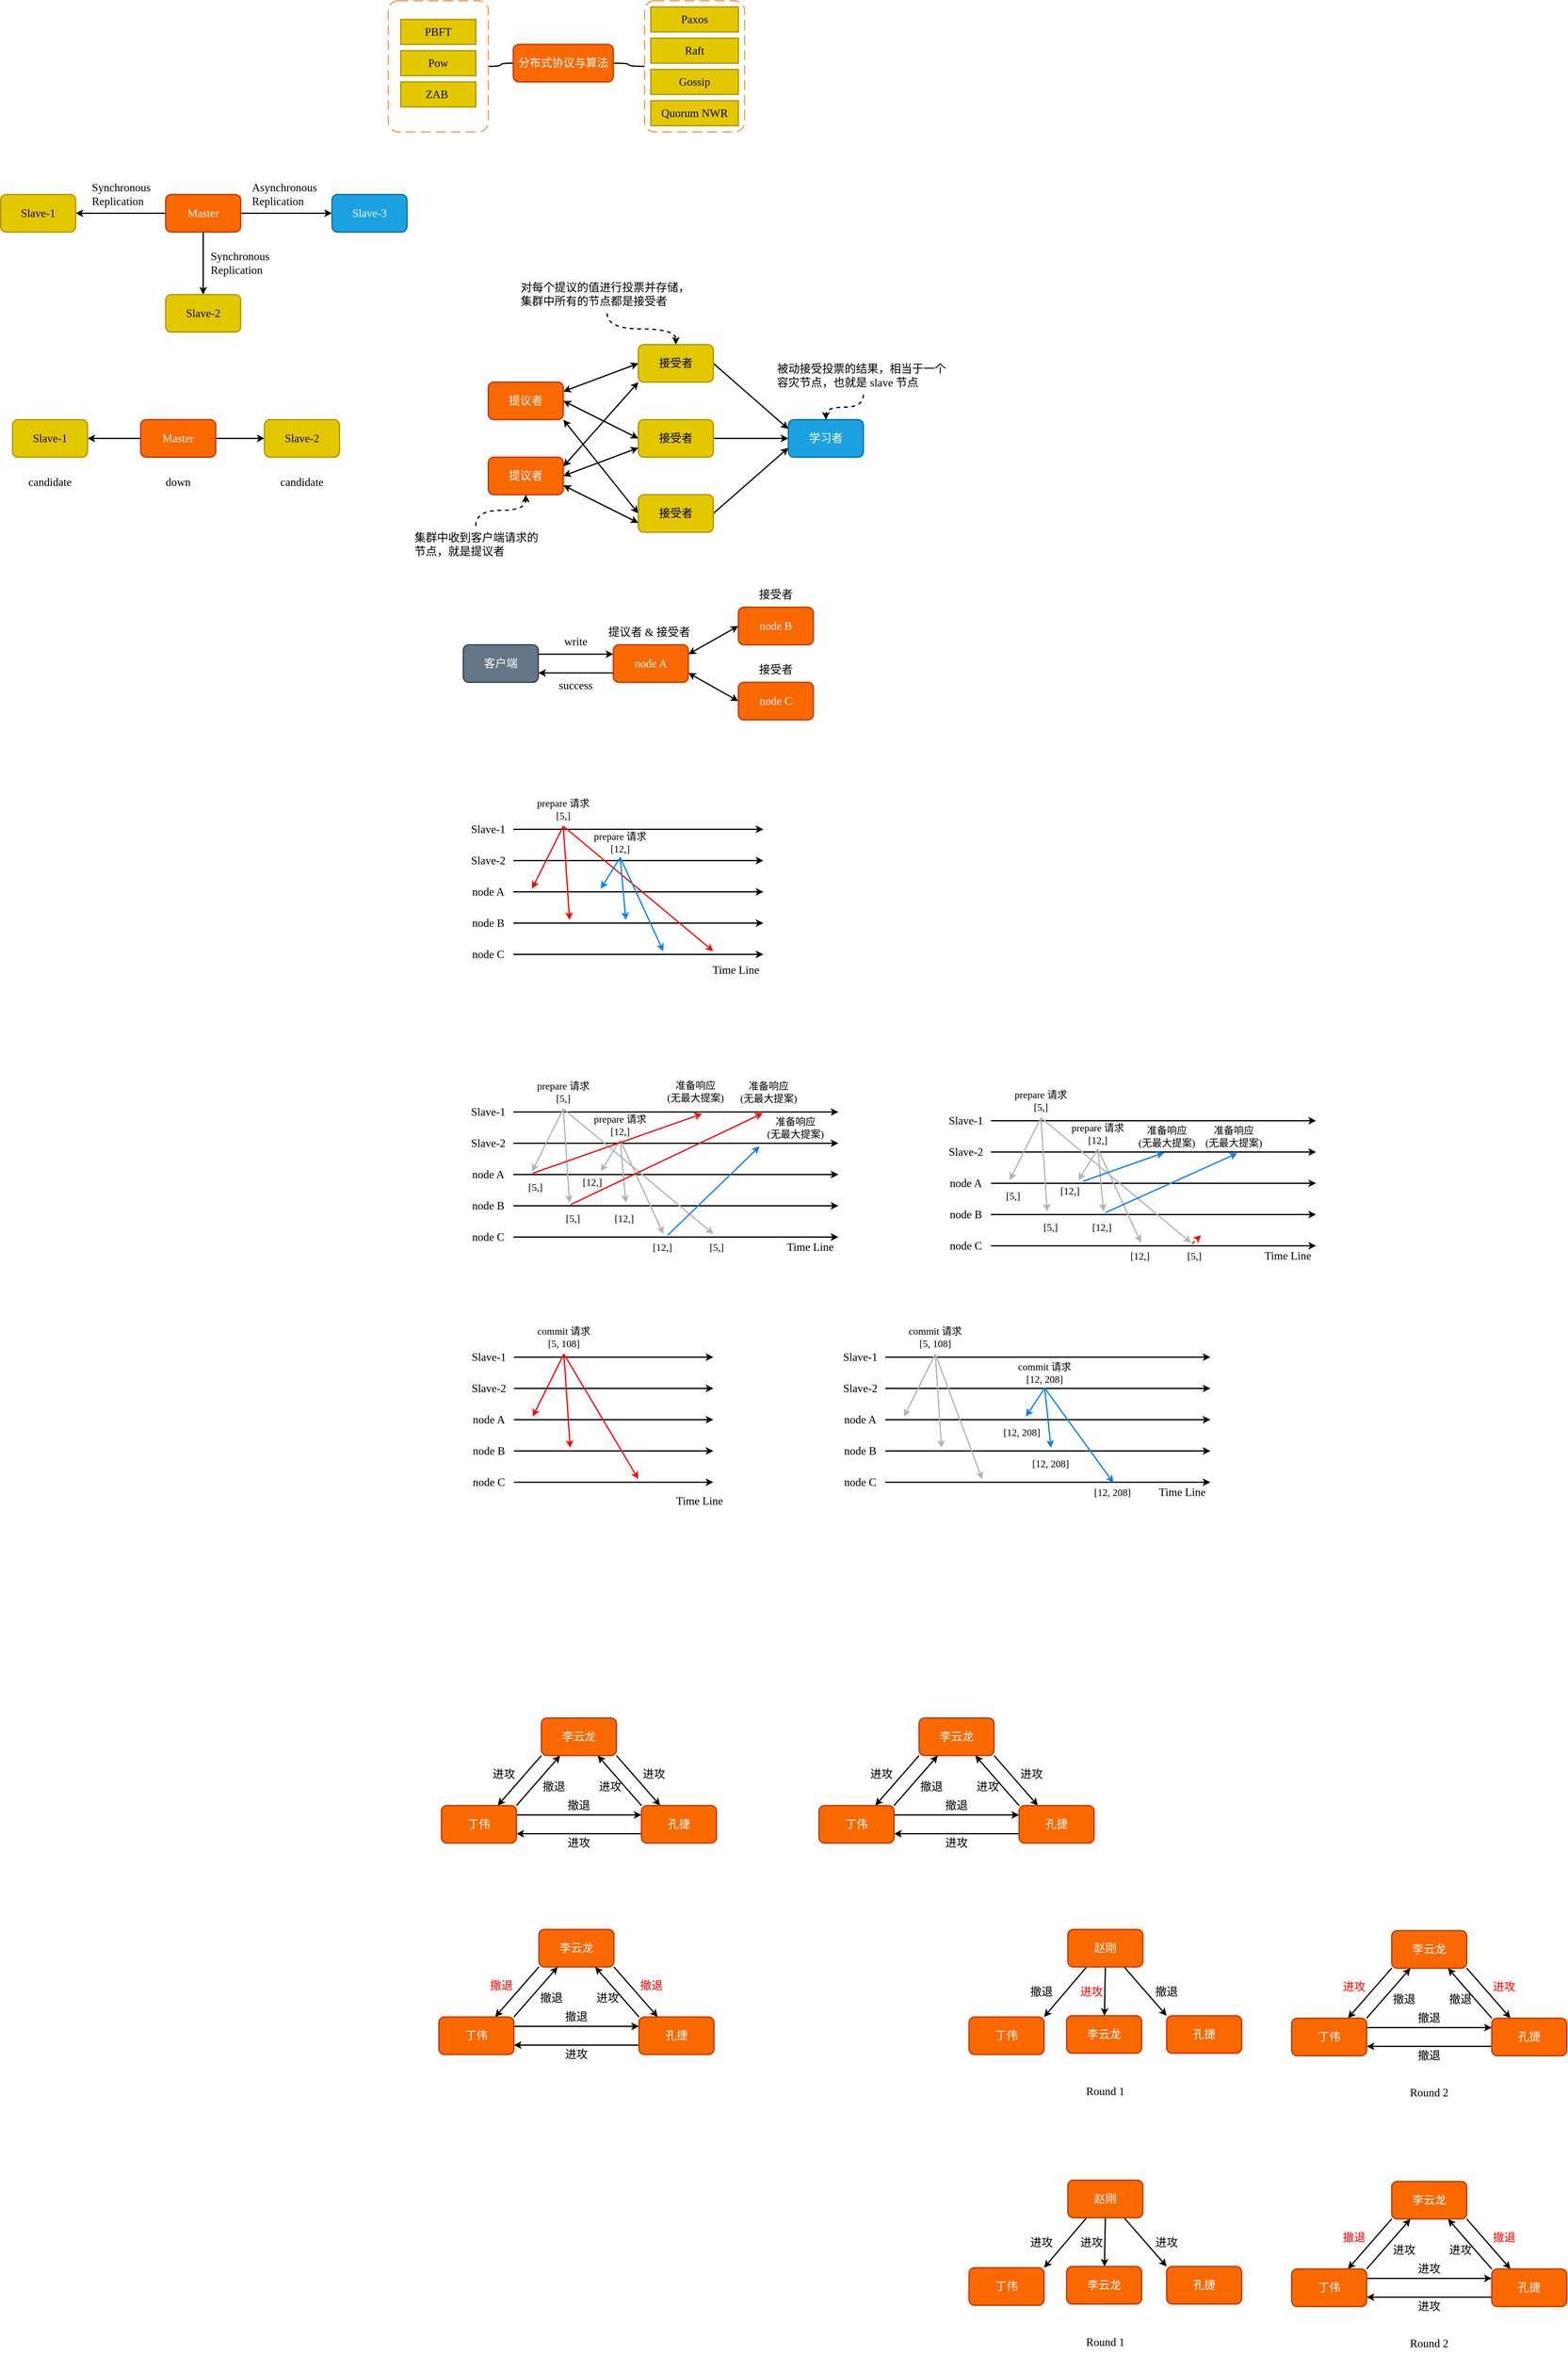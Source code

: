 <mxfile version="14.8.5" type="device"><diagram id="nO4l0QsogZ2_15IhHi1u" name="Page-1"><mxGraphModel dx="2226" dy="771" grid="0" gridSize="10" guides="1" tooltips="1" connect="1" arrows="1" fold="1" page="0" pageScale="1" pageWidth="827" pageHeight="1169" math="0" shadow="0"><root><mxCell id="0"/><mxCell id="1" parent="0"/><mxCell id="hPnphPLNvM5hHqWgMibs-17" style="edgeStyle=orthogonalEdgeStyle;curved=1;rounded=0;orthogonalLoop=1;jettySize=auto;html=1;exitX=0;exitY=0.5;exitDx=0;exitDy=0;entryX=1;entryY=0.5;entryDx=0;entryDy=0;fontFamily=Comic Sans MS;fontSize=18;fontColor=#000000;endArrow=none;endFill=0;strokeWidth=2;" parent="1" source="hPnphPLNvM5hHqWgMibs-1" target="hPnphPLNvM5hHqWgMibs-16" edge="1"><mxGeometry relative="1" as="geometry"/></mxCell><mxCell id="hPnphPLNvM5hHqWgMibs-18" style="edgeStyle=orthogonalEdgeStyle;curved=1;rounded=0;orthogonalLoop=1;jettySize=auto;html=1;exitX=1;exitY=0.5;exitDx=0;exitDy=0;entryX=0;entryY=0.5;entryDx=0;entryDy=0;fontFamily=Comic Sans MS;fontSize=18;fontColor=#000000;endArrow=none;endFill=0;strokeWidth=2;" parent="1" source="hPnphPLNvM5hHqWgMibs-1" target="hPnphPLNvM5hHqWgMibs-15" edge="1"><mxGeometry relative="1" as="geometry"/></mxCell><mxCell id="hPnphPLNvM5hHqWgMibs-1" value="分布式协议与算法" style="rounded=1;whiteSpace=wrap;html=1;strokeWidth=2;fontSize=18;fontFamily=Comic Sans MS;fillColor=#fa6800;strokeColor=#C73500;fontColor=#FFFFFF;" parent="1" vertex="1"><mxGeometry x="160" y="200" width="160" height="60" as="geometry"/></mxCell><mxCell id="hPnphPLNvM5hHqWgMibs-2" value="Paxos" style="rounded=0;whiteSpace=wrap;html=1;fontFamily=Comic Sans MS;fontSize=18;strokeWidth=2;fillColor=#e3c800;strokeColor=#B09500;fontColor=#000000;" parent="1" vertex="1"><mxGeometry x="380" y="140" width="140" height="40" as="geometry"/></mxCell><mxCell id="hPnphPLNvM5hHqWgMibs-3" value="Raft" style="rounded=0;whiteSpace=wrap;html=1;fontFamily=Comic Sans MS;fontSize=18;strokeWidth=2;fillColor=#e3c800;strokeColor=#B09500;fontColor=#000000;" parent="1" vertex="1"><mxGeometry x="380" y="190" width="140" height="40" as="geometry"/></mxCell><mxCell id="hPnphPLNvM5hHqWgMibs-4" value="Gossip" style="rounded=0;whiteSpace=wrap;html=1;fontFamily=Comic Sans MS;fontSize=18;strokeWidth=2;fillColor=#e3c800;strokeColor=#B09500;fontColor=#000000;" parent="1" vertex="1"><mxGeometry x="380" y="240" width="140" height="40" as="geometry"/></mxCell><mxCell id="hPnphPLNvM5hHqWgMibs-6" value="ZAB&amp;nbsp;" style="rounded=0;whiteSpace=wrap;html=1;fontFamily=Comic Sans MS;fontSize=18;strokeWidth=2;fillColor=#e3c800;strokeColor=#B09500;fontColor=#000000;" parent="1" vertex="1"><mxGeometry x="-20" y="260" width="120" height="40" as="geometry"/></mxCell><mxCell id="hPnphPLNvM5hHqWgMibs-7" value="PBFT" style="rounded=0;whiteSpace=wrap;html=1;fontFamily=Comic Sans MS;fontSize=18;strokeWidth=2;fillColor=#e3c800;strokeColor=#B09500;fontColor=#000000;" parent="1" vertex="1"><mxGeometry x="-20" y="160" width="120" height="40" as="geometry"/></mxCell><mxCell id="hPnphPLNvM5hHqWgMibs-8" value="Pow" style="rounded=0;whiteSpace=wrap;html=1;fontFamily=Comic Sans MS;fontSize=18;strokeWidth=2;fillColor=#e3c800;strokeColor=#B09500;fontColor=#000000;" parent="1" vertex="1"><mxGeometry x="-20" y="210" width="120" height="40" as="geometry"/></mxCell><mxCell id="hPnphPLNvM5hHqWgMibs-9" value="Quorum NWR" style="rounded=0;whiteSpace=wrap;html=1;fontFamily=Comic Sans MS;fontSize=18;strokeWidth=2;fillColor=#e3c800;strokeColor=#B09500;fontColor=#000000;" parent="1" vertex="1"><mxGeometry x="380" y="290" width="140" height="40" as="geometry"/></mxCell><mxCell id="hPnphPLNvM5hHqWgMibs-15" value="" style="rounded=1;arcSize=10;dashed=1;strokeColor=#F59D56;fillColor=none;gradientColor=none;dashPattern=8 4;strokeWidth=2;fontFamily=Comic Sans MS;fontSize=18;fontColor=#000000;" parent="1" vertex="1"><mxGeometry x="370" y="130.25" width="160" height="209.75" as="geometry"/></mxCell><mxCell id="hPnphPLNvM5hHqWgMibs-16" value="" style="rounded=1;arcSize=10;dashed=1;strokeColor=#F59D56;fillColor=none;gradientColor=none;dashPattern=8 4;strokeWidth=2;fontFamily=Comic Sans MS;fontSize=18;fontColor=#000000;" parent="1" vertex="1"><mxGeometry x="-40" y="130.25" width="160" height="209.75" as="geometry"/></mxCell><mxCell id="hPnphPLNvM5hHqWgMibs-26" style="edgeStyle=none;rounded=0;orthogonalLoop=1;jettySize=auto;html=1;exitX=1;exitY=0.25;exitDx=0;exitDy=0;entryX=0;entryY=0.5;entryDx=0;entryDy=0;fontFamily=Comic Sans MS;fontSize=18;fontColor=#000000;endArrow=classic;endFill=1;strokeWidth=2;startArrow=classic;startFill=1;" parent="1" source="hPnphPLNvM5hHqWgMibs-21" target="hPnphPLNvM5hHqWgMibs-22" edge="1"><mxGeometry relative="1" as="geometry"/></mxCell><mxCell id="hPnphPLNvM5hHqWgMibs-27" style="edgeStyle=none;rounded=0;orthogonalLoop=1;jettySize=auto;html=1;exitX=1;exitY=0.5;exitDx=0;exitDy=0;entryX=0;entryY=0.5;entryDx=0;entryDy=0;fontFamily=Comic Sans MS;fontSize=18;fontColor=#000000;startArrow=classic;startFill=1;endArrow=classic;endFill=1;strokeWidth=2;" parent="1" source="hPnphPLNvM5hHqWgMibs-21" target="hPnphPLNvM5hHqWgMibs-23" edge="1"><mxGeometry relative="1" as="geometry"/></mxCell><mxCell id="hPnphPLNvM5hHqWgMibs-28" style="edgeStyle=none;rounded=0;orthogonalLoop=1;jettySize=auto;html=1;exitX=1;exitY=1;exitDx=0;exitDy=0;entryX=0;entryY=0.5;entryDx=0;entryDy=0;fontFamily=Comic Sans MS;fontSize=18;fontColor=#000000;startArrow=classic;startFill=1;endArrow=classic;endFill=1;strokeWidth=2;" parent="1" source="hPnphPLNvM5hHqWgMibs-21" target="hPnphPLNvM5hHqWgMibs-24" edge="1"><mxGeometry relative="1" as="geometry"/></mxCell><mxCell id="hPnphPLNvM5hHqWgMibs-21" value="提议者" style="rounded=1;whiteSpace=wrap;html=1;strokeWidth=2;fontSize=18;fontFamily=Comic Sans MS;fillColor=#fa6800;strokeColor=#C73500;fontColor=#FFFFFF;" parent="1" vertex="1"><mxGeometry x="120" y="740" width="120" height="60" as="geometry"/></mxCell><mxCell id="hPnphPLNvM5hHqWgMibs-33" style="edgeStyle=none;rounded=0;orthogonalLoop=1;jettySize=auto;html=1;exitX=1;exitY=0.5;exitDx=0;exitDy=0;entryX=0;entryY=0.25;entryDx=0;entryDy=0;fontFamily=Comic Sans MS;fontSize=18;fontColor=#000000;startArrow=none;startFill=0;endArrow=classic;endFill=1;strokeWidth=2;" parent="1" source="hPnphPLNvM5hHqWgMibs-22" target="hPnphPLNvM5hHqWgMibs-25" edge="1"><mxGeometry relative="1" as="geometry"/></mxCell><mxCell id="hPnphPLNvM5hHqWgMibs-22" value="&lt;span style=&quot;text-align: left&quot;&gt;接受者&lt;/span&gt;" style="rounded=1;whiteSpace=wrap;html=1;strokeWidth=2;fontSize=18;fontFamily=Comic Sans MS;fillColor=#e3c800;strokeColor=#B09500;fontColor=#000000;" parent="1" vertex="1"><mxGeometry x="360" y="680" width="120" height="60" as="geometry"/></mxCell><mxCell id="hPnphPLNvM5hHqWgMibs-34" style="edgeStyle=none;rounded=0;orthogonalLoop=1;jettySize=auto;html=1;exitX=1;exitY=0.5;exitDx=0;exitDy=0;fontFamily=Comic Sans MS;fontSize=18;fontColor=#000000;startArrow=none;startFill=0;endArrow=classic;endFill=1;strokeWidth=2;" parent="1" source="hPnphPLNvM5hHqWgMibs-23" target="hPnphPLNvM5hHqWgMibs-25" edge="1"><mxGeometry relative="1" as="geometry"/></mxCell><mxCell id="hPnphPLNvM5hHqWgMibs-23" value="&lt;span style=&quot;text-align: left&quot;&gt;接受者&lt;/span&gt;" style="rounded=1;whiteSpace=wrap;html=1;strokeWidth=2;fontSize=18;fontFamily=Comic Sans MS;fillColor=#e3c800;strokeColor=#B09500;fontColor=#000000;" parent="1" vertex="1"><mxGeometry x="360" y="800" width="120" height="60" as="geometry"/></mxCell><mxCell id="hPnphPLNvM5hHqWgMibs-35" style="edgeStyle=none;rounded=0;orthogonalLoop=1;jettySize=auto;html=1;exitX=1;exitY=0.5;exitDx=0;exitDy=0;entryX=0;entryY=0.75;entryDx=0;entryDy=0;fontFamily=Comic Sans MS;fontSize=18;fontColor=#000000;startArrow=none;startFill=0;endArrow=classic;endFill=1;strokeWidth=2;" parent="1" source="hPnphPLNvM5hHqWgMibs-24" target="hPnphPLNvM5hHqWgMibs-25" edge="1"><mxGeometry relative="1" as="geometry"/></mxCell><mxCell id="hPnphPLNvM5hHqWgMibs-24" value="&lt;span style=&quot;text-align: left&quot;&gt;接受者&lt;/span&gt;" style="rounded=1;whiteSpace=wrap;html=1;strokeWidth=2;fontSize=18;fontFamily=Comic Sans MS;fillColor=#e3c800;strokeColor=#B09500;fontColor=#000000;" parent="1" vertex="1"><mxGeometry x="360" y="920" width="120" height="60" as="geometry"/></mxCell><mxCell id="hPnphPLNvM5hHqWgMibs-25" value="学习者" style="rounded=1;whiteSpace=wrap;html=1;strokeWidth=2;fontSize=18;fontFamily=Comic Sans MS;fillColor=#1ba1e2;strokeColor=#006EAF;fontColor=#ffffff;" parent="1" vertex="1"><mxGeometry x="600" y="800" width="120" height="60" as="geometry"/></mxCell><mxCell id="hPnphPLNvM5hHqWgMibs-30" style="edgeStyle=none;rounded=0;orthogonalLoop=1;jettySize=auto;html=1;exitX=1;exitY=0.25;exitDx=0;exitDy=0;entryX=0;entryY=1;entryDx=0;entryDy=0;fontFamily=Comic Sans MS;fontSize=18;fontColor=#000000;startArrow=classic;startFill=1;endArrow=classic;endFill=1;strokeWidth=2;" parent="1" source="hPnphPLNvM5hHqWgMibs-29" target="hPnphPLNvM5hHqWgMibs-22" edge="1"><mxGeometry relative="1" as="geometry"/></mxCell><mxCell id="hPnphPLNvM5hHqWgMibs-31" style="edgeStyle=none;rounded=0;orthogonalLoop=1;jettySize=auto;html=1;exitX=1;exitY=0.5;exitDx=0;exitDy=0;entryX=0;entryY=0.75;entryDx=0;entryDy=0;fontFamily=Comic Sans MS;fontSize=18;fontColor=#000000;startArrow=classic;startFill=1;endArrow=classic;endFill=1;strokeWidth=2;" parent="1" source="hPnphPLNvM5hHqWgMibs-29" target="hPnphPLNvM5hHqWgMibs-23" edge="1"><mxGeometry relative="1" as="geometry"/></mxCell><mxCell id="hPnphPLNvM5hHqWgMibs-32" style="edgeStyle=none;rounded=0;orthogonalLoop=1;jettySize=auto;html=1;exitX=1;exitY=0.75;exitDx=0;exitDy=0;entryX=0;entryY=0.75;entryDx=0;entryDy=0;fontFamily=Comic Sans MS;fontSize=18;fontColor=#000000;startArrow=classic;startFill=1;endArrow=classic;endFill=1;strokeWidth=2;" parent="1" source="hPnphPLNvM5hHqWgMibs-29" target="hPnphPLNvM5hHqWgMibs-24" edge="1"><mxGeometry relative="1" as="geometry"/></mxCell><mxCell id="hPnphPLNvM5hHqWgMibs-29" value="提议者" style="rounded=1;whiteSpace=wrap;html=1;strokeWidth=2;fontSize=18;fontFamily=Comic Sans MS;fillColor=#fa6800;strokeColor=#C73500;fontColor=#FFFFFF;" parent="1" vertex="1"><mxGeometry x="120" y="860" width="120" height="60" as="geometry"/></mxCell><mxCell id="hPnphPLNvM5hHqWgMibs-39" style="edgeStyle=orthogonalEdgeStyle;curved=1;rounded=0;orthogonalLoop=1;jettySize=auto;html=1;exitX=0.5;exitY=0;exitDx=0;exitDy=0;fontFamily=Comic Sans MS;fontSize=18;fontColor=#000000;startArrow=none;startFill=0;endArrow=classic;endFill=1;strokeWidth=2;dashed=1;" parent="1" source="hPnphPLNvM5hHqWgMibs-36" target="hPnphPLNvM5hHqWgMibs-29" edge="1"><mxGeometry relative="1" as="geometry"/></mxCell><mxCell id="hPnphPLNvM5hHqWgMibs-36" value="集群中收到客户端请求的节点，就是提议者" style="text;html=1;strokeColor=none;fillColor=none;align=left;verticalAlign=middle;whiteSpace=wrap;rounded=0;fontFamily=Comic Sans MS;fontSize=18;fontColor=#000000;" parent="1" vertex="1"><mxGeometry y="970" width="200" height="60" as="geometry"/></mxCell><mxCell id="hPnphPLNvM5hHqWgMibs-40" style="edgeStyle=orthogonalEdgeStyle;curved=1;rounded=0;orthogonalLoop=1;jettySize=auto;html=1;exitX=0.5;exitY=1;exitDx=0;exitDy=0;fontFamily=Comic Sans MS;fontSize=18;fontColor=#000000;startArrow=none;startFill=0;endArrow=classic;endFill=1;strokeWidth=2;dashed=1;" parent="1" source="hPnphPLNvM5hHqWgMibs-37" target="hPnphPLNvM5hHqWgMibs-22" edge="1"><mxGeometry relative="1" as="geometry"/></mxCell><mxCell id="hPnphPLNvM5hHqWgMibs-37" value="对每个提议的值进行投票并存储，集群中所有的节点都是接受者" style="text;html=1;strokeColor=none;fillColor=none;align=left;verticalAlign=middle;whiteSpace=wrap;rounded=0;fontFamily=Comic Sans MS;fontSize=18;fontColor=#000000;" parent="1" vertex="1"><mxGeometry x="170" y="570" width="280" height="60" as="geometry"/></mxCell><mxCell id="hPnphPLNvM5hHqWgMibs-42" style="edgeStyle=orthogonalEdgeStyle;curved=1;rounded=0;orthogonalLoop=1;jettySize=auto;html=1;exitX=0.5;exitY=1;exitDx=0;exitDy=0;entryX=0.5;entryY=0;entryDx=0;entryDy=0;dashed=1;fontFamily=Comic Sans MS;fontSize=18;fontColor=#000000;startArrow=none;startFill=0;endArrow=classic;endFill=1;strokeWidth=2;" parent="1" source="hPnphPLNvM5hHqWgMibs-41" target="hPnphPLNvM5hHqWgMibs-25" edge="1"><mxGeometry relative="1" as="geometry"/></mxCell><mxCell id="hPnphPLNvM5hHqWgMibs-41" value="被动接受投票的结果，相当于一个容灾节点，也就是 slave 节点" style="text;html=1;strokeColor=none;fillColor=none;align=left;verticalAlign=middle;whiteSpace=wrap;rounded=0;fontFamily=Comic Sans MS;fontSize=18;fontColor=#000000;" parent="1" vertex="1"><mxGeometry x="580" y="700" width="280" height="60" as="geometry"/></mxCell><mxCell id="hPnphPLNvM5hHqWgMibs-47" style="edgeStyle=orthogonalEdgeStyle;curved=1;rounded=0;orthogonalLoop=1;jettySize=auto;html=1;exitX=1;exitY=0.25;exitDx=0;exitDy=0;entryX=0;entryY=0.25;entryDx=0;entryDy=0;fontFamily=Comic Sans MS;fontSize=18;fontColor=#000000;startArrow=none;startFill=0;endArrow=classic;endFill=1;strokeWidth=2;" parent="1" source="hPnphPLNvM5hHqWgMibs-43" target="hPnphPLNvM5hHqWgMibs-44" edge="1"><mxGeometry relative="1" as="geometry"/></mxCell><mxCell id="hPnphPLNvM5hHqWgMibs-43" value="客户端" style="rounded=1;whiteSpace=wrap;html=1;strokeWidth=2;fontSize=18;fontFamily=Comic Sans MS;fillColor=#647687;strokeColor=#314354;fontColor=#ffffff;" parent="1" vertex="1"><mxGeometry x="80" y="1160" width="120" height="60" as="geometry"/></mxCell><mxCell id="hPnphPLNvM5hHqWgMibs-51" style="rounded=0;orthogonalLoop=1;jettySize=auto;html=1;exitX=1;exitY=0.25;exitDx=0;exitDy=0;entryX=0;entryY=0.5;entryDx=0;entryDy=0;fontFamily=Comic Sans MS;fontSize=18;fontColor=#000000;startArrow=classic;startFill=1;endArrow=classic;endFill=1;strokeWidth=2;" parent="1" source="hPnphPLNvM5hHqWgMibs-44" target="hPnphPLNvM5hHqWgMibs-45" edge="1"><mxGeometry relative="1" as="geometry"/></mxCell><mxCell id="hPnphPLNvM5hHqWgMibs-52" style="edgeStyle=none;rounded=0;orthogonalLoop=1;jettySize=auto;html=1;exitX=1;exitY=0.75;exitDx=0;exitDy=0;entryX=0;entryY=0.5;entryDx=0;entryDy=0;fontFamily=Comic Sans MS;fontSize=18;fontColor=#000000;startArrow=classic;startFill=1;endArrow=classic;endFill=1;strokeWidth=2;" parent="1" source="hPnphPLNvM5hHqWgMibs-44" target="hPnphPLNvM5hHqWgMibs-46" edge="1"><mxGeometry relative="1" as="geometry"/></mxCell><mxCell id="hPnphPLNvM5hHqWgMibs-53" style="edgeStyle=none;rounded=0;orthogonalLoop=1;jettySize=auto;html=1;exitX=0;exitY=0.75;exitDx=0;exitDy=0;entryX=1;entryY=0.75;entryDx=0;entryDy=0;fontFamily=Comic Sans MS;fontSize=18;fontColor=#000000;startArrow=none;startFill=0;endArrow=classic;endFill=1;strokeWidth=2;" parent="1" source="hPnphPLNvM5hHqWgMibs-44" target="hPnphPLNvM5hHqWgMibs-43" edge="1"><mxGeometry relative="1" as="geometry"/></mxCell><mxCell id="hPnphPLNvM5hHqWgMibs-44" value="node A" style="rounded=1;whiteSpace=wrap;html=1;strokeWidth=2;fontSize=18;fontFamily=Comic Sans MS;fillColor=#fa6800;strokeColor=#C73500;fontColor=#FFFFFF;" parent="1" vertex="1"><mxGeometry x="320" y="1160" width="120" height="60" as="geometry"/></mxCell><mxCell id="hPnphPLNvM5hHqWgMibs-45" value="node B" style="rounded=1;whiteSpace=wrap;html=1;strokeWidth=2;fontSize=18;fontFamily=Comic Sans MS;fillColor=#fa6800;strokeColor=#C73500;fontColor=#FFFFFF;" parent="1" vertex="1"><mxGeometry x="520" y="1100" width="120" height="60" as="geometry"/></mxCell><mxCell id="hPnphPLNvM5hHqWgMibs-46" value="node C" style="rounded=1;whiteSpace=wrap;html=1;strokeWidth=2;fontSize=18;fontFamily=Comic Sans MS;fillColor=#fa6800;strokeColor=#C73500;fontColor=#FFFFFF;" parent="1" vertex="1"><mxGeometry x="520" y="1220" width="120" height="60" as="geometry"/></mxCell><mxCell id="hPnphPLNvM5hHqWgMibs-48" value="提议者 &amp;amp; 接受者" style="text;html=1;strokeColor=none;fillColor=none;align=left;verticalAlign=middle;whiteSpace=wrap;rounded=0;fontFamily=Comic Sans MS;fontSize=18;fontColor=#000000;" parent="1" vertex="1"><mxGeometry x="310" y="1120" width="140" height="40" as="geometry"/></mxCell><mxCell id="hPnphPLNvM5hHqWgMibs-49" value="&lt;span style=&quot;text-align: left&quot;&gt;接受者&lt;/span&gt;" style="text;html=1;strokeColor=none;fillColor=none;align=center;verticalAlign=middle;whiteSpace=wrap;rounded=0;fontFamily=Comic Sans MS;fontSize=18;fontColor=#000000;" parent="1" vertex="1"><mxGeometry x="520" y="1060" width="120" height="40" as="geometry"/></mxCell><mxCell id="hPnphPLNvM5hHqWgMibs-50" value="&lt;span style=&quot;text-align: left&quot;&gt;接受者&lt;/span&gt;" style="text;html=1;strokeColor=none;fillColor=none;align=center;verticalAlign=middle;whiteSpace=wrap;rounded=0;fontFamily=Comic Sans MS;fontSize=18;fontColor=#000000;" parent="1" vertex="1"><mxGeometry x="520" y="1180" width="120" height="40" as="geometry"/></mxCell><mxCell id="hPnphPLNvM5hHqWgMibs-54" value="write" style="text;html=1;strokeColor=none;fillColor=none;align=center;verticalAlign=middle;whiteSpace=wrap;rounded=0;fontFamily=Comic Sans MS;fontSize=18;fontColor=#000000;" parent="1" vertex="1"><mxGeometry x="230" y="1140" width="60" height="30" as="geometry"/></mxCell><mxCell id="hPnphPLNvM5hHqWgMibs-55" value="success" style="text;html=1;strokeColor=none;fillColor=none;align=center;verticalAlign=middle;whiteSpace=wrap;rounded=0;fontFamily=Comic Sans MS;fontSize=18;fontColor=#000000;" parent="1" vertex="1"><mxGeometry x="215" y="1210" width="90" height="30" as="geometry"/></mxCell><mxCell id="hPnphPLNvM5hHqWgMibs-85" style="edgeStyle=none;rounded=0;orthogonalLoop=1;jettySize=auto;html=1;exitX=1;exitY=1;exitDx=0;exitDy=0;entryX=0.25;entryY=0;entryDx=0;entryDy=0;fontFamily=Comic Sans MS;fontSize=18;fontColor=#FFFFFF;startArrow=none;startFill=0;endArrow=classic;endFill=1;strokeWidth=2;" parent="1" source="hPnphPLNvM5hHqWgMibs-68" target="hPnphPLNvM5hHqWgMibs-69" edge="1"><mxGeometry relative="1" as="geometry"/></mxCell><mxCell id="hPnphPLNvM5hHqWgMibs-87" style="edgeStyle=none;rounded=0;orthogonalLoop=1;jettySize=auto;html=1;exitX=0;exitY=1;exitDx=0;exitDy=0;entryX=0.75;entryY=0;entryDx=0;entryDy=0;fontFamily=Comic Sans MS;fontSize=18;fontColor=#FFFFFF;startArrow=none;startFill=0;endArrow=classic;endFill=1;strokeWidth=2;" parent="1" source="hPnphPLNvM5hHqWgMibs-68" target="hPnphPLNvM5hHqWgMibs-70" edge="1"><mxGeometry relative="1" as="geometry"/></mxCell><mxCell id="hPnphPLNvM5hHqWgMibs-68" value="李云龙" style="rounded=1;whiteSpace=wrap;html=1;sketch=0;fontFamily=Comic Sans MS;fontSize=18;strokeWidth=2;align=center;fillColor=#fa6800;strokeColor=#C73500;fontColor=#FFFFFF;" parent="1" vertex="1"><mxGeometry x="205" y="2876" width="120" height="60" as="geometry"/></mxCell><mxCell id="hPnphPLNvM5hHqWgMibs-83" style="edgeStyle=none;rounded=0;orthogonalLoop=1;jettySize=auto;html=1;exitX=0;exitY=0.75;exitDx=0;exitDy=0;entryX=1;entryY=0.75;entryDx=0;entryDy=0;fontFamily=Comic Sans MS;fontSize=18;fontColor=#FFFFFF;startArrow=none;startFill=0;endArrow=classic;endFill=1;strokeWidth=2;" parent="1" source="hPnphPLNvM5hHqWgMibs-69" target="hPnphPLNvM5hHqWgMibs-70" edge="1"><mxGeometry relative="1" as="geometry"/></mxCell><mxCell id="hPnphPLNvM5hHqWgMibs-84" style="edgeStyle=none;rounded=0;orthogonalLoop=1;jettySize=auto;html=1;exitX=0;exitY=0;exitDx=0;exitDy=0;entryX=0.75;entryY=1;entryDx=0;entryDy=0;fontFamily=Comic Sans MS;fontSize=18;fontColor=#FFFFFF;startArrow=none;startFill=0;endArrow=classic;endFill=1;strokeWidth=2;" parent="1" source="hPnphPLNvM5hHqWgMibs-69" target="hPnphPLNvM5hHqWgMibs-68" edge="1"><mxGeometry relative="1" as="geometry"/></mxCell><mxCell id="hPnphPLNvM5hHqWgMibs-69" value="孔捷" style="rounded=1;whiteSpace=wrap;html=1;sketch=0;fontFamily=Comic Sans MS;fontSize=18;strokeWidth=2;align=center;fillColor=#fa6800;strokeColor=#C73500;fontColor=#FFFFFF;" parent="1" vertex="1"><mxGeometry x="365" y="3016" width="120" height="60" as="geometry"/></mxCell><mxCell id="hPnphPLNvM5hHqWgMibs-82" style="edgeStyle=none;rounded=0;orthogonalLoop=1;jettySize=auto;html=1;exitX=1;exitY=0.25;exitDx=0;exitDy=0;entryX=0;entryY=0.25;entryDx=0;entryDy=0;fontFamily=Comic Sans MS;fontSize=18;fontColor=#FFFFFF;startArrow=none;startFill=0;endArrow=classic;endFill=1;strokeWidth=2;" parent="1" source="hPnphPLNvM5hHqWgMibs-70" target="hPnphPLNvM5hHqWgMibs-69" edge="1"><mxGeometry relative="1" as="geometry"/></mxCell><mxCell id="hPnphPLNvM5hHqWgMibs-86" style="edgeStyle=none;rounded=0;orthogonalLoop=1;jettySize=auto;html=1;exitX=1;exitY=0;exitDx=0;exitDy=0;entryX=0.25;entryY=1;entryDx=0;entryDy=0;fontFamily=Comic Sans MS;fontSize=18;fontColor=#FFFFFF;startArrow=none;startFill=0;endArrow=classic;endFill=1;strokeWidth=2;" parent="1" source="hPnphPLNvM5hHqWgMibs-70" target="hPnphPLNvM5hHqWgMibs-68" edge="1"><mxGeometry relative="1" as="geometry"/></mxCell><mxCell id="hPnphPLNvM5hHqWgMibs-70" value="丁伟" style="rounded=1;whiteSpace=wrap;html=1;sketch=0;fontFamily=Comic Sans MS;fontSize=18;strokeWidth=2;align=center;fillColor=#fa6800;strokeColor=#C73500;fontColor=#FFFFFF;" parent="1" vertex="1"><mxGeometry x="45" y="3016" width="120" height="60" as="geometry"/></mxCell><mxCell id="hPnphPLNvM5hHqWgMibs-88" value="进攻" style="text;html=1;strokeColor=none;fillColor=none;align=center;verticalAlign=middle;whiteSpace=wrap;rounded=0;sketch=0;fontFamily=Comic Sans MS;fontSize=18;" parent="1" vertex="1"><mxGeometry x="365" y="2956" width="40" height="20" as="geometry"/></mxCell><mxCell id="hPnphPLNvM5hHqWgMibs-89" value="撤退" style="text;html=1;strokeColor=none;fillColor=none;align=center;verticalAlign=middle;whiteSpace=wrap;rounded=0;sketch=0;fontFamily=Comic Sans MS;fontSize=18;" parent="1" vertex="1"><mxGeometry x="245" y="3006" width="40" height="20" as="geometry"/></mxCell><mxCell id="hPnphPLNvM5hHqWgMibs-90" value="进攻" style="text;html=1;strokeColor=none;fillColor=none;align=center;verticalAlign=middle;whiteSpace=wrap;rounded=0;sketch=0;fontFamily=Comic Sans MS;fontSize=18;" parent="1" vertex="1"><mxGeometry x="125" y="2956" width="40" height="20" as="geometry"/></mxCell><mxCell id="hPnphPLNvM5hHqWgMibs-91" value="撤退" style="text;html=1;strokeColor=none;fillColor=none;align=center;verticalAlign=middle;whiteSpace=wrap;rounded=0;sketch=0;fontFamily=Comic Sans MS;fontSize=18;" parent="1" vertex="1"><mxGeometry x="205" y="2976" width="40" height="20" as="geometry"/></mxCell><mxCell id="hPnphPLNvM5hHqWgMibs-92" value="进攻" style="text;html=1;strokeColor=none;fillColor=none;align=center;verticalAlign=middle;whiteSpace=wrap;rounded=0;sketch=0;fontFamily=Comic Sans MS;fontSize=18;" parent="1" vertex="1"><mxGeometry x="245" y="3066" width="40" height="20" as="geometry"/></mxCell><mxCell id="hPnphPLNvM5hHqWgMibs-93" value="进攻" style="text;html=1;strokeColor=none;fillColor=none;align=center;verticalAlign=middle;whiteSpace=wrap;rounded=0;sketch=0;fontFamily=Comic Sans MS;fontSize=18;" parent="1" vertex="1"><mxGeometry x="295" y="2976" width="40" height="20" as="geometry"/></mxCell><mxCell id="hPnphPLNvM5hHqWgMibs-94" style="edgeStyle=none;rounded=0;orthogonalLoop=1;jettySize=auto;html=1;exitX=1;exitY=1;exitDx=0;exitDy=0;entryX=0.25;entryY=0;entryDx=0;entryDy=0;fontFamily=Comic Sans MS;fontSize=18;fontColor=#FFFFFF;startArrow=none;startFill=0;endArrow=classic;endFill=1;strokeWidth=2;" parent="1" source="hPnphPLNvM5hHqWgMibs-96" target="hPnphPLNvM5hHqWgMibs-99" edge="1"><mxGeometry relative="1" as="geometry"/></mxCell><mxCell id="hPnphPLNvM5hHqWgMibs-95" style="edgeStyle=none;rounded=0;orthogonalLoop=1;jettySize=auto;html=1;exitX=0;exitY=1;exitDx=0;exitDy=0;entryX=0.75;entryY=0;entryDx=0;entryDy=0;fontFamily=Comic Sans MS;fontSize=18;fontColor=#FFFFFF;startArrow=none;startFill=0;endArrow=classic;endFill=1;strokeWidth=2;" parent="1" source="hPnphPLNvM5hHqWgMibs-96" target="hPnphPLNvM5hHqWgMibs-102" edge="1"><mxGeometry relative="1" as="geometry"/></mxCell><mxCell id="hPnphPLNvM5hHqWgMibs-96" value="李云龙" style="rounded=1;whiteSpace=wrap;html=1;sketch=0;fontFamily=Comic Sans MS;fontSize=18;strokeWidth=2;align=center;fillColor=#fa6800;strokeColor=#C73500;fontColor=#FFFFFF;" parent="1" vertex="1"><mxGeometry x="201" y="3214" width="120" height="60" as="geometry"/></mxCell><mxCell id="hPnphPLNvM5hHqWgMibs-97" style="edgeStyle=none;rounded=0;orthogonalLoop=1;jettySize=auto;html=1;exitX=0;exitY=0.75;exitDx=0;exitDy=0;entryX=1;entryY=0.75;entryDx=0;entryDy=0;fontFamily=Comic Sans MS;fontSize=18;fontColor=#FFFFFF;startArrow=none;startFill=0;endArrow=classic;endFill=1;strokeWidth=2;" parent="1" source="hPnphPLNvM5hHqWgMibs-99" target="hPnphPLNvM5hHqWgMibs-102" edge="1"><mxGeometry relative="1" as="geometry"/></mxCell><mxCell id="hPnphPLNvM5hHqWgMibs-98" style="edgeStyle=none;rounded=0;orthogonalLoop=1;jettySize=auto;html=1;exitX=0;exitY=0;exitDx=0;exitDy=0;entryX=0.75;entryY=1;entryDx=0;entryDy=0;fontFamily=Comic Sans MS;fontSize=18;fontColor=#FFFFFF;startArrow=none;startFill=0;endArrow=classic;endFill=1;strokeWidth=2;" parent="1" source="hPnphPLNvM5hHqWgMibs-99" target="hPnphPLNvM5hHqWgMibs-96" edge="1"><mxGeometry relative="1" as="geometry"/></mxCell><mxCell id="hPnphPLNvM5hHqWgMibs-99" value="孔捷" style="rounded=1;whiteSpace=wrap;html=1;sketch=0;fontFamily=Comic Sans MS;fontSize=18;strokeWidth=2;align=center;fillColor=#fa6800;strokeColor=#C73500;fontColor=#FFFFFF;" parent="1" vertex="1"><mxGeometry x="361" y="3354" width="120" height="60" as="geometry"/></mxCell><mxCell id="hPnphPLNvM5hHqWgMibs-100" style="edgeStyle=none;rounded=0;orthogonalLoop=1;jettySize=auto;html=1;exitX=1;exitY=0.25;exitDx=0;exitDy=0;entryX=0;entryY=0.25;entryDx=0;entryDy=0;fontFamily=Comic Sans MS;fontSize=18;fontColor=#FFFFFF;startArrow=none;startFill=0;endArrow=classic;endFill=1;strokeWidth=2;" parent="1" source="hPnphPLNvM5hHqWgMibs-102" target="hPnphPLNvM5hHqWgMibs-99" edge="1"><mxGeometry relative="1" as="geometry"/></mxCell><mxCell id="hPnphPLNvM5hHqWgMibs-101" style="edgeStyle=none;rounded=0;orthogonalLoop=1;jettySize=auto;html=1;exitX=1;exitY=0;exitDx=0;exitDy=0;entryX=0.25;entryY=1;entryDx=0;entryDy=0;fontFamily=Comic Sans MS;fontSize=18;fontColor=#FFFFFF;startArrow=none;startFill=0;endArrow=classic;endFill=1;strokeWidth=2;" parent="1" source="hPnphPLNvM5hHqWgMibs-102" target="hPnphPLNvM5hHqWgMibs-96" edge="1"><mxGeometry relative="1" as="geometry"/></mxCell><mxCell id="hPnphPLNvM5hHqWgMibs-102" value="丁伟" style="rounded=1;whiteSpace=wrap;html=1;sketch=0;fontFamily=Comic Sans MS;fontSize=18;strokeWidth=2;align=center;fillColor=#fa6800;strokeColor=#C73500;fontColor=#FFFFFF;" parent="1" vertex="1"><mxGeometry x="41" y="3354" width="120" height="60" as="geometry"/></mxCell><mxCell id="hPnphPLNvM5hHqWgMibs-103" value="撤退" style="text;html=1;strokeColor=none;fillColor=none;align=center;verticalAlign=middle;whiteSpace=wrap;rounded=0;sketch=0;fontFamily=Comic Sans MS;fontSize=18;fontColor=#FF0000;" parent="1" vertex="1"><mxGeometry x="361" y="3294" width="40" height="20" as="geometry"/></mxCell><mxCell id="hPnphPLNvM5hHqWgMibs-104" value="撤退" style="text;html=1;strokeColor=none;fillColor=none;align=center;verticalAlign=middle;whiteSpace=wrap;rounded=0;sketch=0;fontFamily=Comic Sans MS;fontSize=18;" parent="1" vertex="1"><mxGeometry x="241" y="3344" width="40" height="20" as="geometry"/></mxCell><mxCell id="hPnphPLNvM5hHqWgMibs-105" value="撤退" style="text;html=1;strokeColor=none;fillColor=none;align=center;verticalAlign=middle;whiteSpace=wrap;rounded=0;sketch=0;fontFamily=Comic Sans MS;fontSize=18;fontColor=#FF0000;" parent="1" vertex="1"><mxGeometry x="121" y="3294" width="40" height="20" as="geometry"/></mxCell><mxCell id="hPnphPLNvM5hHqWgMibs-106" value="撤退" style="text;html=1;strokeColor=none;fillColor=none;align=center;verticalAlign=middle;whiteSpace=wrap;rounded=0;sketch=0;fontFamily=Comic Sans MS;fontSize=18;" parent="1" vertex="1"><mxGeometry x="201" y="3314" width="40" height="20" as="geometry"/></mxCell><mxCell id="hPnphPLNvM5hHqWgMibs-107" value="进攻" style="text;html=1;strokeColor=none;fillColor=none;align=center;verticalAlign=middle;whiteSpace=wrap;rounded=0;sketch=0;fontFamily=Comic Sans MS;fontSize=18;" parent="1" vertex="1"><mxGeometry x="241" y="3404" width="40" height="20" as="geometry"/></mxCell><mxCell id="hPnphPLNvM5hHqWgMibs-108" value="进攻" style="text;html=1;strokeColor=none;fillColor=none;align=center;verticalAlign=middle;whiteSpace=wrap;rounded=0;sketch=0;fontFamily=Comic Sans MS;fontSize=18;" parent="1" vertex="1"><mxGeometry x="291" y="3314" width="40" height="20" as="geometry"/></mxCell><mxCell id="hPnphPLNvM5hHqWgMibs-109" style="edgeStyle=none;rounded=0;orthogonalLoop=1;jettySize=auto;html=1;exitX=1;exitY=1;exitDx=0;exitDy=0;entryX=0.25;entryY=0;entryDx=0;entryDy=0;fontFamily=Comic Sans MS;fontSize=18;fontColor=#FFFFFF;startArrow=none;startFill=0;endArrow=classic;endFill=1;strokeWidth=2;" parent="1" source="hPnphPLNvM5hHqWgMibs-111" target="hPnphPLNvM5hHqWgMibs-114" edge="1"><mxGeometry relative="1" as="geometry"/></mxCell><mxCell id="hPnphPLNvM5hHqWgMibs-110" style="edgeStyle=none;rounded=0;orthogonalLoop=1;jettySize=auto;html=1;exitX=0;exitY=1;exitDx=0;exitDy=0;entryX=0.75;entryY=0;entryDx=0;entryDy=0;fontFamily=Comic Sans MS;fontSize=18;fontColor=#FFFFFF;startArrow=none;startFill=0;endArrow=classic;endFill=1;strokeWidth=2;" parent="1" source="hPnphPLNvM5hHqWgMibs-111" target="hPnphPLNvM5hHqWgMibs-117" edge="1"><mxGeometry relative="1" as="geometry"/></mxCell><mxCell id="hPnphPLNvM5hHqWgMibs-111" value="李云龙" style="rounded=1;whiteSpace=wrap;html=1;sketch=0;fontFamily=Comic Sans MS;fontSize=18;strokeWidth=2;align=center;fillColor=#fa6800;strokeColor=#C73500;fontColor=#FFFFFF;" parent="1" vertex="1"><mxGeometry x="809" y="2876" width="120" height="60" as="geometry"/></mxCell><mxCell id="hPnphPLNvM5hHqWgMibs-112" style="edgeStyle=none;rounded=0;orthogonalLoop=1;jettySize=auto;html=1;exitX=0;exitY=0.75;exitDx=0;exitDy=0;entryX=1;entryY=0.75;entryDx=0;entryDy=0;fontFamily=Comic Sans MS;fontSize=18;fontColor=#FFFFFF;startArrow=none;startFill=0;endArrow=classic;endFill=1;strokeWidth=2;" parent="1" source="hPnphPLNvM5hHqWgMibs-114" target="hPnphPLNvM5hHqWgMibs-117" edge="1"><mxGeometry relative="1" as="geometry"/></mxCell><mxCell id="hPnphPLNvM5hHqWgMibs-113" style="edgeStyle=none;rounded=0;orthogonalLoop=1;jettySize=auto;html=1;exitX=0;exitY=0;exitDx=0;exitDy=0;entryX=0.75;entryY=1;entryDx=0;entryDy=0;fontFamily=Comic Sans MS;fontSize=18;fontColor=#FFFFFF;startArrow=none;startFill=0;endArrow=classic;endFill=1;strokeWidth=2;" parent="1" source="hPnphPLNvM5hHqWgMibs-114" target="hPnphPLNvM5hHqWgMibs-111" edge="1"><mxGeometry relative="1" as="geometry"/></mxCell><mxCell id="hPnphPLNvM5hHqWgMibs-114" value="孔捷" style="rounded=1;whiteSpace=wrap;html=1;sketch=0;fontFamily=Comic Sans MS;fontSize=18;strokeWidth=2;align=center;fillColor=#fa6800;strokeColor=#C73500;fontColor=#FFFFFF;" parent="1" vertex="1"><mxGeometry x="969" y="3016" width="120" height="60" as="geometry"/></mxCell><mxCell id="hPnphPLNvM5hHqWgMibs-115" style="edgeStyle=none;rounded=0;orthogonalLoop=1;jettySize=auto;html=1;exitX=1;exitY=0.25;exitDx=0;exitDy=0;entryX=0;entryY=0.25;entryDx=0;entryDy=0;fontFamily=Comic Sans MS;fontSize=18;fontColor=#FFFFFF;startArrow=none;startFill=0;endArrow=classic;endFill=1;strokeWidth=2;" parent="1" source="hPnphPLNvM5hHqWgMibs-117" target="hPnphPLNvM5hHqWgMibs-114" edge="1"><mxGeometry relative="1" as="geometry"/></mxCell><mxCell id="hPnphPLNvM5hHqWgMibs-116" style="edgeStyle=none;rounded=0;orthogonalLoop=1;jettySize=auto;html=1;exitX=1;exitY=0;exitDx=0;exitDy=0;entryX=0.25;entryY=1;entryDx=0;entryDy=0;fontFamily=Comic Sans MS;fontSize=18;fontColor=#FFFFFF;startArrow=none;startFill=0;endArrow=classic;endFill=1;strokeWidth=2;" parent="1" source="hPnphPLNvM5hHqWgMibs-117" target="hPnphPLNvM5hHqWgMibs-111" edge="1"><mxGeometry relative="1" as="geometry"/></mxCell><mxCell id="hPnphPLNvM5hHqWgMibs-117" value="丁伟" style="rounded=1;whiteSpace=wrap;html=1;sketch=0;fontFamily=Comic Sans MS;fontSize=18;strokeWidth=2;align=center;fillColor=#fa6800;strokeColor=#C73500;fontColor=#FFFFFF;" parent="1" vertex="1"><mxGeometry x="649" y="3016" width="120" height="60" as="geometry"/></mxCell><mxCell id="hPnphPLNvM5hHqWgMibs-118" value="进攻" style="text;html=1;strokeColor=none;fillColor=none;align=center;verticalAlign=middle;whiteSpace=wrap;rounded=0;sketch=0;fontFamily=Comic Sans MS;fontSize=18;" parent="1" vertex="1"><mxGeometry x="969" y="2956" width="40" height="20" as="geometry"/></mxCell><mxCell id="hPnphPLNvM5hHqWgMibs-119" value="撤退" style="text;html=1;strokeColor=none;fillColor=none;align=center;verticalAlign=middle;whiteSpace=wrap;rounded=0;sketch=0;fontFamily=Comic Sans MS;fontSize=18;" parent="1" vertex="1"><mxGeometry x="849" y="3006" width="40" height="20" as="geometry"/></mxCell><mxCell id="hPnphPLNvM5hHqWgMibs-120" value="进攻" style="text;html=1;strokeColor=none;fillColor=none;align=center;verticalAlign=middle;whiteSpace=wrap;rounded=0;sketch=0;fontFamily=Comic Sans MS;fontSize=18;" parent="1" vertex="1"><mxGeometry x="729" y="2956" width="40" height="20" as="geometry"/></mxCell><mxCell id="hPnphPLNvM5hHqWgMibs-121" value="撤退" style="text;html=1;strokeColor=none;fillColor=none;align=center;verticalAlign=middle;whiteSpace=wrap;rounded=0;sketch=0;fontFamily=Comic Sans MS;fontSize=18;" parent="1" vertex="1"><mxGeometry x="809" y="2976" width="40" height="20" as="geometry"/></mxCell><mxCell id="hPnphPLNvM5hHqWgMibs-122" value="进攻" style="text;html=1;strokeColor=none;fillColor=none;align=center;verticalAlign=middle;whiteSpace=wrap;rounded=0;sketch=0;fontFamily=Comic Sans MS;fontSize=18;" parent="1" vertex="1"><mxGeometry x="849" y="3066" width="40" height="20" as="geometry"/></mxCell><mxCell id="hPnphPLNvM5hHqWgMibs-123" value="进攻" style="text;html=1;strokeColor=none;fillColor=none;align=center;verticalAlign=middle;whiteSpace=wrap;rounded=0;sketch=0;fontFamily=Comic Sans MS;fontSize=18;" parent="1" vertex="1"><mxGeometry x="899" y="2976" width="40" height="20" as="geometry"/></mxCell><mxCell id="hPnphPLNvM5hHqWgMibs-128" style="edgeStyle=none;rounded=0;orthogonalLoop=1;jettySize=auto;html=1;exitX=0.5;exitY=1;exitDx=0;exitDy=0;fontFamily=Comic Sans MS;fontSize=18;fontColor=#FF0000;startArrow=none;startFill=0;endArrow=classic;endFill=1;strokeWidth=2;" parent="1" source="hPnphPLNvM5hHqWgMibs-124" target="hPnphPLNvM5hHqWgMibs-126" edge="1"><mxGeometry relative="1" as="geometry"/></mxCell><mxCell id="hPnphPLNvM5hHqWgMibs-129" style="edgeStyle=none;rounded=0;orthogonalLoop=1;jettySize=auto;html=1;fontFamily=Comic Sans MS;fontSize=18;fontColor=#FF0000;startArrow=none;startFill=0;endArrow=classic;endFill=1;strokeWidth=2;entryX=0;entryY=0;entryDx=0;entryDy=0;exitX=0.75;exitY=1;exitDx=0;exitDy=0;" parent="1" source="hPnphPLNvM5hHqWgMibs-124" target="hPnphPLNvM5hHqWgMibs-127" edge="1"><mxGeometry relative="1" as="geometry"><mxPoint x="1135" y="3294" as="sourcePoint"/></mxGeometry></mxCell><mxCell id="hPnphPLNvM5hHqWgMibs-130" style="edgeStyle=none;rounded=0;orthogonalLoop=1;jettySize=auto;html=1;exitX=0.25;exitY=1;exitDx=0;exitDy=0;fontFamily=Comic Sans MS;fontSize=18;fontColor=#FF0000;startArrow=none;startFill=0;endArrow=classic;endFill=1;strokeWidth=2;entryX=1;entryY=0;entryDx=0;entryDy=0;" parent="1" source="hPnphPLNvM5hHqWgMibs-124" target="hPnphPLNvM5hHqWgMibs-125" edge="1"><mxGeometry relative="1" as="geometry"><mxPoint x="995" y="3344" as="targetPoint"/></mxGeometry></mxCell><mxCell id="hPnphPLNvM5hHqWgMibs-124" value="赵刚" style="rounded=1;whiteSpace=wrap;html=1;sketch=0;fontFamily=Comic Sans MS;fontSize=18;strokeWidth=2;align=center;fillColor=#fa6800;strokeColor=#C73500;fontColor=#FFFFFF;" parent="1" vertex="1"><mxGeometry x="1047" y="3214" width="120" height="60" as="geometry"/></mxCell><mxCell id="hPnphPLNvM5hHqWgMibs-125" value="丁伟" style="rounded=1;whiteSpace=wrap;html=1;sketch=0;fontFamily=Comic Sans MS;fontSize=18;strokeWidth=2;align=center;fillColor=#fa6800;strokeColor=#C73500;fontColor=#FFFFFF;" parent="1" vertex="1"><mxGeometry x="889" y="3354" width="120" height="60" as="geometry"/></mxCell><mxCell id="hPnphPLNvM5hHqWgMibs-126" value="李云龙" style="rounded=1;whiteSpace=wrap;html=1;sketch=0;fontFamily=Comic Sans MS;fontSize=18;strokeWidth=2;align=center;fillColor=#fa6800;strokeColor=#C73500;fontColor=#FFFFFF;" parent="1" vertex="1"><mxGeometry x="1045" y="3352" width="120" height="60" as="geometry"/></mxCell><mxCell id="hPnphPLNvM5hHqWgMibs-127" value="孔捷" style="rounded=1;whiteSpace=wrap;html=1;sketch=0;fontFamily=Comic Sans MS;fontSize=18;strokeWidth=2;align=center;fillColor=#fa6800;strokeColor=#C73500;fontColor=#FFFFFF;" parent="1" vertex="1"><mxGeometry x="1205" y="3352" width="120" height="60" as="geometry"/></mxCell><mxCell id="hPnphPLNvM5hHqWgMibs-131" value="撤退" style="text;html=1;strokeColor=none;fillColor=none;align=center;verticalAlign=middle;whiteSpace=wrap;rounded=0;sketch=0;fontFamily=Comic Sans MS;fontSize=18;" parent="1" vertex="1"><mxGeometry x="985" y="3304" width="40" height="20" as="geometry"/></mxCell><mxCell id="hPnphPLNvM5hHqWgMibs-132" value="进攻" style="text;html=1;strokeColor=none;fillColor=none;align=center;verticalAlign=middle;whiteSpace=wrap;rounded=0;sketch=0;fontFamily=Comic Sans MS;fontSize=18;fontColor=#FF0000;" parent="1" vertex="1"><mxGeometry x="1065" y="3304" width="40" height="20" as="geometry"/></mxCell><mxCell id="hPnphPLNvM5hHqWgMibs-133" value="撤退" style="text;html=1;strokeColor=none;fillColor=none;align=center;verticalAlign=middle;whiteSpace=wrap;rounded=0;sketch=0;fontFamily=Comic Sans MS;fontSize=18;" parent="1" vertex="1"><mxGeometry x="1185" y="3304" width="40" height="20" as="geometry"/></mxCell><mxCell id="hPnphPLNvM5hHqWgMibs-134" value="Round 1" style="text;html=1;strokeColor=none;fillColor=none;align=center;verticalAlign=middle;whiteSpace=wrap;rounded=0;sketch=0;fontFamily=Comic Sans MS;fontSize=18;" parent="1" vertex="1"><mxGeometry x="889" y="3456" width="436" height="34" as="geometry"/></mxCell><mxCell id="hPnphPLNvM5hHqWgMibs-135" style="edgeStyle=none;rounded=0;orthogonalLoop=1;jettySize=auto;html=1;exitX=1;exitY=1;exitDx=0;exitDy=0;entryX=0.25;entryY=0;entryDx=0;entryDy=0;fontFamily=Comic Sans MS;fontSize=18;fontColor=#FFFFFF;startArrow=none;startFill=0;endArrow=classic;endFill=1;strokeWidth=2;" parent="1" source="hPnphPLNvM5hHqWgMibs-137" target="hPnphPLNvM5hHqWgMibs-140" edge="1"><mxGeometry relative="1" as="geometry"/></mxCell><mxCell id="hPnphPLNvM5hHqWgMibs-136" style="edgeStyle=none;rounded=0;orthogonalLoop=1;jettySize=auto;html=1;exitX=0;exitY=1;exitDx=0;exitDy=0;entryX=0.75;entryY=0;entryDx=0;entryDy=0;fontFamily=Comic Sans MS;fontSize=18;fontColor=#FFFFFF;startArrow=none;startFill=0;endArrow=classic;endFill=1;strokeWidth=2;" parent="1" source="hPnphPLNvM5hHqWgMibs-137" target="hPnphPLNvM5hHqWgMibs-143" edge="1"><mxGeometry relative="1" as="geometry"/></mxCell><mxCell id="hPnphPLNvM5hHqWgMibs-137" value="李云龙" style="rounded=1;whiteSpace=wrap;html=1;sketch=0;fontFamily=Comic Sans MS;fontSize=18;strokeWidth=2;align=center;fillColor=#fa6800;strokeColor=#C73500;fontColor=#FFFFFF;" parent="1" vertex="1"><mxGeometry x="1565" y="3216" width="120" height="60" as="geometry"/></mxCell><mxCell id="hPnphPLNvM5hHqWgMibs-138" style="edgeStyle=none;rounded=0;orthogonalLoop=1;jettySize=auto;html=1;exitX=0;exitY=0.75;exitDx=0;exitDy=0;entryX=1;entryY=0.75;entryDx=0;entryDy=0;fontFamily=Comic Sans MS;fontSize=18;fontColor=#FFFFFF;startArrow=none;startFill=0;endArrow=classic;endFill=1;strokeWidth=2;" parent="1" source="hPnphPLNvM5hHqWgMibs-140" target="hPnphPLNvM5hHqWgMibs-143" edge="1"><mxGeometry relative="1" as="geometry"/></mxCell><mxCell id="hPnphPLNvM5hHqWgMibs-139" style="edgeStyle=none;rounded=0;orthogonalLoop=1;jettySize=auto;html=1;exitX=0;exitY=0;exitDx=0;exitDy=0;entryX=0.75;entryY=1;entryDx=0;entryDy=0;fontFamily=Comic Sans MS;fontSize=18;fontColor=#FFFFFF;startArrow=none;startFill=0;endArrow=classic;endFill=1;strokeWidth=2;" parent="1" source="hPnphPLNvM5hHqWgMibs-140" target="hPnphPLNvM5hHqWgMibs-137" edge="1"><mxGeometry relative="1" as="geometry"/></mxCell><mxCell id="hPnphPLNvM5hHqWgMibs-140" value="孔捷" style="rounded=1;whiteSpace=wrap;html=1;sketch=0;fontFamily=Comic Sans MS;fontSize=18;strokeWidth=2;align=center;fillColor=#fa6800;strokeColor=#C73500;fontColor=#FFFFFF;" parent="1" vertex="1"><mxGeometry x="1725" y="3356" width="120" height="60" as="geometry"/></mxCell><mxCell id="hPnphPLNvM5hHqWgMibs-141" style="edgeStyle=none;rounded=0;orthogonalLoop=1;jettySize=auto;html=1;exitX=1;exitY=0.25;exitDx=0;exitDy=0;entryX=0;entryY=0.25;entryDx=0;entryDy=0;fontFamily=Comic Sans MS;fontSize=18;fontColor=#FFFFFF;startArrow=none;startFill=0;endArrow=classic;endFill=1;strokeWidth=2;" parent="1" source="hPnphPLNvM5hHqWgMibs-143" target="hPnphPLNvM5hHqWgMibs-140" edge="1"><mxGeometry relative="1" as="geometry"/></mxCell><mxCell id="hPnphPLNvM5hHqWgMibs-142" style="edgeStyle=none;rounded=0;orthogonalLoop=1;jettySize=auto;html=1;exitX=1;exitY=0;exitDx=0;exitDy=0;entryX=0.25;entryY=1;entryDx=0;entryDy=0;fontFamily=Comic Sans MS;fontSize=18;fontColor=#FFFFFF;startArrow=none;startFill=0;endArrow=classic;endFill=1;strokeWidth=2;" parent="1" source="hPnphPLNvM5hHqWgMibs-143" target="hPnphPLNvM5hHqWgMibs-137" edge="1"><mxGeometry relative="1" as="geometry"/></mxCell><mxCell id="hPnphPLNvM5hHqWgMibs-143" value="丁伟" style="rounded=1;whiteSpace=wrap;html=1;sketch=0;fontFamily=Comic Sans MS;fontSize=18;strokeWidth=2;align=center;fillColor=#fa6800;strokeColor=#C73500;fontColor=#FFFFFF;" parent="1" vertex="1"><mxGeometry x="1405" y="3356" width="120" height="60" as="geometry"/></mxCell><mxCell id="hPnphPLNvM5hHqWgMibs-144" value="进攻" style="text;html=1;strokeColor=none;fillColor=none;align=center;verticalAlign=middle;whiteSpace=wrap;rounded=0;sketch=0;fontFamily=Comic Sans MS;fontSize=18;fontColor=#FF0000;" parent="1" vertex="1"><mxGeometry x="1725" y="3296" width="40" height="20" as="geometry"/></mxCell><mxCell id="hPnphPLNvM5hHqWgMibs-145" value="撤退" style="text;html=1;strokeColor=none;fillColor=none;align=center;verticalAlign=middle;whiteSpace=wrap;rounded=0;sketch=0;fontFamily=Comic Sans MS;fontSize=18;" parent="1" vertex="1"><mxGeometry x="1605" y="3346" width="40" height="20" as="geometry"/></mxCell><mxCell id="hPnphPLNvM5hHqWgMibs-146" value="进攻" style="text;html=1;strokeColor=none;fillColor=none;align=center;verticalAlign=middle;whiteSpace=wrap;rounded=0;sketch=0;fontFamily=Comic Sans MS;fontSize=18;fontColor=#FF0000;" parent="1" vertex="1"><mxGeometry x="1485" y="3296" width="40" height="20" as="geometry"/></mxCell><mxCell id="hPnphPLNvM5hHqWgMibs-147" value="撤退" style="text;html=1;strokeColor=none;fillColor=none;align=center;verticalAlign=middle;whiteSpace=wrap;rounded=0;sketch=0;fontFamily=Comic Sans MS;fontSize=18;" parent="1" vertex="1"><mxGeometry x="1565" y="3316" width="40" height="20" as="geometry"/></mxCell><mxCell id="hPnphPLNvM5hHqWgMibs-148" value="撤退" style="text;html=1;strokeColor=none;fillColor=none;align=center;verticalAlign=middle;whiteSpace=wrap;rounded=0;sketch=0;fontFamily=Comic Sans MS;fontSize=18;" parent="1" vertex="1"><mxGeometry x="1605" y="3406" width="40" height="20" as="geometry"/></mxCell><mxCell id="hPnphPLNvM5hHqWgMibs-149" value="撤退" style="text;html=1;strokeColor=none;fillColor=none;align=center;verticalAlign=middle;whiteSpace=wrap;rounded=0;sketch=0;fontFamily=Comic Sans MS;fontSize=18;" parent="1" vertex="1"><mxGeometry x="1655" y="3316" width="40" height="20" as="geometry"/></mxCell><mxCell id="hPnphPLNvM5hHqWgMibs-150" value="Round 2" style="text;html=1;strokeColor=none;fillColor=none;align=center;verticalAlign=middle;whiteSpace=wrap;rounded=0;sketch=0;fontFamily=Comic Sans MS;fontSize=18;" parent="1" vertex="1"><mxGeometry x="1407" y="3458" width="436" height="34" as="geometry"/></mxCell><mxCell id="hPnphPLNvM5hHqWgMibs-151" style="edgeStyle=none;rounded=0;orthogonalLoop=1;jettySize=auto;html=1;exitX=0.5;exitY=1;exitDx=0;exitDy=0;fontFamily=Comic Sans MS;fontSize=18;fontColor=#FF0000;startArrow=none;startFill=0;endArrow=classic;endFill=1;strokeWidth=2;" parent="1" source="hPnphPLNvM5hHqWgMibs-154" target="hPnphPLNvM5hHqWgMibs-156" edge="1"><mxGeometry relative="1" as="geometry"/></mxCell><mxCell id="hPnphPLNvM5hHqWgMibs-152" style="edgeStyle=none;rounded=0;orthogonalLoop=1;jettySize=auto;html=1;fontFamily=Comic Sans MS;fontSize=18;fontColor=#FF0000;startArrow=none;startFill=0;endArrow=classic;endFill=1;strokeWidth=2;entryX=0;entryY=0;entryDx=0;entryDy=0;exitX=0.75;exitY=1;exitDx=0;exitDy=0;" parent="1" source="hPnphPLNvM5hHqWgMibs-154" target="hPnphPLNvM5hHqWgMibs-157" edge="1"><mxGeometry relative="1" as="geometry"><mxPoint x="1135" y="3695" as="sourcePoint"/></mxGeometry></mxCell><mxCell id="hPnphPLNvM5hHqWgMibs-153" style="edgeStyle=none;rounded=0;orthogonalLoop=1;jettySize=auto;html=1;exitX=0.25;exitY=1;exitDx=0;exitDy=0;fontFamily=Comic Sans MS;fontSize=18;fontColor=#FF0000;startArrow=none;startFill=0;endArrow=classic;endFill=1;strokeWidth=2;entryX=1;entryY=0;entryDx=0;entryDy=0;" parent="1" source="hPnphPLNvM5hHqWgMibs-154" target="hPnphPLNvM5hHqWgMibs-155" edge="1"><mxGeometry relative="1" as="geometry"><mxPoint x="995" y="3745" as="targetPoint"/></mxGeometry></mxCell><mxCell id="hPnphPLNvM5hHqWgMibs-154" value="赵刚" style="rounded=1;whiteSpace=wrap;html=1;sketch=0;fontFamily=Comic Sans MS;fontSize=18;strokeWidth=2;align=center;fillColor=#fa6800;strokeColor=#C73500;fontColor=#FFFFFF;" parent="1" vertex="1"><mxGeometry x="1047" y="3615" width="120" height="60" as="geometry"/></mxCell><mxCell id="hPnphPLNvM5hHqWgMibs-155" value="丁伟" style="rounded=1;whiteSpace=wrap;html=1;sketch=0;fontFamily=Comic Sans MS;fontSize=18;strokeWidth=2;align=center;fillColor=#fa6800;strokeColor=#C73500;fontColor=#FFFFFF;" parent="1" vertex="1"><mxGeometry x="889" y="3755" width="120" height="60" as="geometry"/></mxCell><mxCell id="hPnphPLNvM5hHqWgMibs-156" value="李云龙" style="rounded=1;whiteSpace=wrap;html=1;sketch=0;fontFamily=Comic Sans MS;fontSize=18;strokeWidth=2;align=center;fillColor=#fa6800;strokeColor=#C73500;fontColor=#FFFFFF;" parent="1" vertex="1"><mxGeometry x="1045" y="3753" width="120" height="60" as="geometry"/></mxCell><mxCell id="hPnphPLNvM5hHqWgMibs-157" value="孔捷" style="rounded=1;whiteSpace=wrap;html=1;sketch=0;fontFamily=Comic Sans MS;fontSize=18;strokeWidth=2;align=center;fillColor=#fa6800;strokeColor=#C73500;fontColor=#FFFFFF;" parent="1" vertex="1"><mxGeometry x="1205" y="3753" width="120" height="60" as="geometry"/></mxCell><mxCell id="hPnphPLNvM5hHqWgMibs-158" value="进攻" style="text;html=1;strokeColor=none;fillColor=none;align=center;verticalAlign=middle;whiteSpace=wrap;rounded=0;sketch=0;fontFamily=Comic Sans MS;fontSize=18;" parent="1" vertex="1"><mxGeometry x="985" y="3705" width="40" height="20" as="geometry"/></mxCell><mxCell id="hPnphPLNvM5hHqWgMibs-159" value="进攻" style="text;html=1;strokeColor=none;fillColor=none;align=center;verticalAlign=middle;whiteSpace=wrap;rounded=0;sketch=0;fontFamily=Comic Sans MS;fontSize=18;" parent="1" vertex="1"><mxGeometry x="1065" y="3705" width="40" height="20" as="geometry"/></mxCell><mxCell id="hPnphPLNvM5hHqWgMibs-160" value="进攻" style="text;html=1;strokeColor=none;fillColor=none;align=center;verticalAlign=middle;whiteSpace=wrap;rounded=0;sketch=0;fontFamily=Comic Sans MS;fontSize=18;" parent="1" vertex="1"><mxGeometry x="1185" y="3705" width="40" height="20" as="geometry"/></mxCell><mxCell id="hPnphPLNvM5hHqWgMibs-161" value="Round 1" style="text;html=1;strokeColor=none;fillColor=none;align=center;verticalAlign=middle;whiteSpace=wrap;rounded=0;sketch=0;fontFamily=Comic Sans MS;fontSize=18;" parent="1" vertex="1"><mxGeometry x="889" y="3857" width="436" height="34" as="geometry"/></mxCell><mxCell id="hPnphPLNvM5hHqWgMibs-162" style="edgeStyle=none;rounded=0;orthogonalLoop=1;jettySize=auto;html=1;exitX=1;exitY=1;exitDx=0;exitDy=0;entryX=0.25;entryY=0;entryDx=0;entryDy=0;fontFamily=Comic Sans MS;fontSize=18;fontColor=#FFFFFF;startArrow=none;startFill=0;endArrow=classic;endFill=1;strokeWidth=2;" parent="1" source="hPnphPLNvM5hHqWgMibs-164" target="hPnphPLNvM5hHqWgMibs-167" edge="1"><mxGeometry relative="1" as="geometry"/></mxCell><mxCell id="hPnphPLNvM5hHqWgMibs-163" style="edgeStyle=none;rounded=0;orthogonalLoop=1;jettySize=auto;html=1;exitX=0;exitY=1;exitDx=0;exitDy=0;entryX=0.75;entryY=0;entryDx=0;entryDy=0;fontFamily=Comic Sans MS;fontSize=18;fontColor=#FFFFFF;startArrow=none;startFill=0;endArrow=classic;endFill=1;strokeWidth=2;" parent="1" source="hPnphPLNvM5hHqWgMibs-164" target="hPnphPLNvM5hHqWgMibs-170" edge="1"><mxGeometry relative="1" as="geometry"/></mxCell><mxCell id="hPnphPLNvM5hHqWgMibs-164" value="李云龙" style="rounded=1;whiteSpace=wrap;html=1;sketch=0;fontFamily=Comic Sans MS;fontSize=18;strokeWidth=2;align=center;fillColor=#fa6800;strokeColor=#C73500;fontColor=#FFFFFF;" parent="1" vertex="1"><mxGeometry x="1565" y="3617" width="120" height="60" as="geometry"/></mxCell><mxCell id="hPnphPLNvM5hHqWgMibs-165" style="edgeStyle=none;rounded=0;orthogonalLoop=1;jettySize=auto;html=1;exitX=0;exitY=0.75;exitDx=0;exitDy=0;entryX=1;entryY=0.75;entryDx=0;entryDy=0;fontFamily=Comic Sans MS;fontSize=18;fontColor=#FFFFFF;startArrow=none;startFill=0;endArrow=classic;endFill=1;strokeWidth=2;" parent="1" source="hPnphPLNvM5hHqWgMibs-167" target="hPnphPLNvM5hHqWgMibs-170" edge="1"><mxGeometry relative="1" as="geometry"/></mxCell><mxCell id="hPnphPLNvM5hHqWgMibs-166" style="edgeStyle=none;rounded=0;orthogonalLoop=1;jettySize=auto;html=1;exitX=0;exitY=0;exitDx=0;exitDy=0;entryX=0.75;entryY=1;entryDx=0;entryDy=0;fontFamily=Comic Sans MS;fontSize=18;fontColor=#FFFFFF;startArrow=none;startFill=0;endArrow=classic;endFill=1;strokeWidth=2;" parent="1" source="hPnphPLNvM5hHqWgMibs-167" target="hPnphPLNvM5hHqWgMibs-164" edge="1"><mxGeometry relative="1" as="geometry"/></mxCell><mxCell id="hPnphPLNvM5hHqWgMibs-167" value="孔捷" style="rounded=1;whiteSpace=wrap;html=1;sketch=0;fontFamily=Comic Sans MS;fontSize=18;strokeWidth=2;align=center;fillColor=#fa6800;strokeColor=#C73500;fontColor=#FFFFFF;" parent="1" vertex="1"><mxGeometry x="1725" y="3757" width="120" height="60" as="geometry"/></mxCell><mxCell id="hPnphPLNvM5hHqWgMibs-168" style="edgeStyle=none;rounded=0;orthogonalLoop=1;jettySize=auto;html=1;exitX=1;exitY=0.25;exitDx=0;exitDy=0;entryX=0;entryY=0.25;entryDx=0;entryDy=0;fontFamily=Comic Sans MS;fontSize=18;fontColor=#FFFFFF;startArrow=none;startFill=0;endArrow=classic;endFill=1;strokeWidth=2;" parent="1" source="hPnphPLNvM5hHqWgMibs-170" target="hPnphPLNvM5hHqWgMibs-167" edge="1"><mxGeometry relative="1" as="geometry"/></mxCell><mxCell id="hPnphPLNvM5hHqWgMibs-169" style="edgeStyle=none;rounded=0;orthogonalLoop=1;jettySize=auto;html=1;exitX=1;exitY=0;exitDx=0;exitDy=0;entryX=0.25;entryY=1;entryDx=0;entryDy=0;fontFamily=Comic Sans MS;fontSize=18;fontColor=#FFFFFF;startArrow=none;startFill=0;endArrow=classic;endFill=1;strokeWidth=2;" parent="1" source="hPnphPLNvM5hHqWgMibs-170" target="hPnphPLNvM5hHqWgMibs-164" edge="1"><mxGeometry relative="1" as="geometry"/></mxCell><mxCell id="hPnphPLNvM5hHqWgMibs-170" value="丁伟" style="rounded=1;whiteSpace=wrap;html=1;sketch=0;fontFamily=Comic Sans MS;fontSize=18;strokeWidth=2;align=center;fillColor=#fa6800;strokeColor=#C73500;fontColor=#FFFFFF;" parent="1" vertex="1"><mxGeometry x="1405" y="3757" width="120" height="60" as="geometry"/></mxCell><mxCell id="hPnphPLNvM5hHqWgMibs-171" value="撤退" style="text;html=1;strokeColor=none;fillColor=none;align=center;verticalAlign=middle;whiteSpace=wrap;rounded=0;sketch=0;fontFamily=Comic Sans MS;fontSize=18;fontColor=#FF0000;" parent="1" vertex="1"><mxGeometry x="1725" y="3697" width="40" height="20" as="geometry"/></mxCell><mxCell id="hPnphPLNvM5hHqWgMibs-172" value="进攻" style="text;html=1;strokeColor=none;fillColor=none;align=center;verticalAlign=middle;whiteSpace=wrap;rounded=0;sketch=0;fontFamily=Comic Sans MS;fontSize=18;" parent="1" vertex="1"><mxGeometry x="1605" y="3747" width="40" height="20" as="geometry"/></mxCell><mxCell id="hPnphPLNvM5hHqWgMibs-173" value="撤退" style="text;html=1;strokeColor=none;fillColor=none;align=center;verticalAlign=middle;whiteSpace=wrap;rounded=0;sketch=0;fontFamily=Comic Sans MS;fontSize=18;fontColor=#FF0000;" parent="1" vertex="1"><mxGeometry x="1485" y="3697" width="40" height="20" as="geometry"/></mxCell><mxCell id="hPnphPLNvM5hHqWgMibs-174" value="进攻" style="text;html=1;strokeColor=none;fillColor=none;align=center;verticalAlign=middle;whiteSpace=wrap;rounded=0;sketch=0;fontFamily=Comic Sans MS;fontSize=18;" parent="1" vertex="1"><mxGeometry x="1565" y="3717" width="40" height="20" as="geometry"/></mxCell><mxCell id="hPnphPLNvM5hHqWgMibs-175" value="进攻" style="text;html=1;strokeColor=none;fillColor=none;align=center;verticalAlign=middle;whiteSpace=wrap;rounded=0;sketch=0;fontFamily=Comic Sans MS;fontSize=18;" parent="1" vertex="1"><mxGeometry x="1605" y="3807" width="40" height="20" as="geometry"/></mxCell><mxCell id="hPnphPLNvM5hHqWgMibs-176" value="进攻" style="text;html=1;strokeColor=none;fillColor=none;align=center;verticalAlign=middle;whiteSpace=wrap;rounded=0;sketch=0;fontFamily=Comic Sans MS;fontSize=18;" parent="1" vertex="1"><mxGeometry x="1655" y="3717" width="40" height="20" as="geometry"/></mxCell><mxCell id="hPnphPLNvM5hHqWgMibs-177" value="Round 2" style="text;html=1;strokeColor=none;fillColor=none;align=center;verticalAlign=middle;whiteSpace=wrap;rounded=0;sketch=0;fontFamily=Comic Sans MS;fontSize=18;" parent="1" vertex="1"><mxGeometry x="1407" y="3859" width="436" height="34" as="geometry"/></mxCell><mxCell id="HDDDY9IO20aR41TOt-rw-3" style="edgeStyle=none;rounded=0;orthogonalLoop=1;jettySize=auto;html=1;exitX=1;exitY=0.5;exitDx=0;exitDy=0;fontFamily=Comic Sans MS;fontSize=18;fontColor=#000000;startArrow=none;startFill=0;endArrow=classic;endFill=1;strokeWidth=2;" parent="1" source="HDDDY9IO20aR41TOt-rw-1" target="HDDDY9IO20aR41TOt-rw-2" edge="1"><mxGeometry relative="1" as="geometry"/></mxCell><mxCell id="HDDDY9IO20aR41TOt-rw-9" style="edgeStyle=none;rounded=0;orthogonalLoop=1;jettySize=auto;html=1;exitX=0.5;exitY=1;exitDx=0;exitDy=0;fontFamily=Comic Sans MS;fontSize=18;fontColor=#000000;startArrow=none;startFill=0;endArrow=classic;endFill=1;strokeWidth=2;" parent="1" source="HDDDY9IO20aR41TOt-rw-1" target="HDDDY9IO20aR41TOt-rw-8" edge="1"><mxGeometry relative="1" as="geometry"/></mxCell><mxCell id="HDDDY9IO20aR41TOt-rw-11" style="edgeStyle=none;rounded=0;orthogonalLoop=1;jettySize=auto;html=1;exitX=0;exitY=0.5;exitDx=0;exitDy=0;fontFamily=Comic Sans MS;fontSize=18;fontColor=#000000;startArrow=none;startFill=0;endArrow=classic;endFill=1;strokeWidth=2;" parent="1" source="HDDDY9IO20aR41TOt-rw-1" target="HDDDY9IO20aR41TOt-rw-10" edge="1"><mxGeometry relative="1" as="geometry"/></mxCell><mxCell id="HDDDY9IO20aR41TOt-rw-1" value="Master" style="rounded=1;whiteSpace=wrap;html=1;strokeWidth=2;fontSize=18;fontFamily=Comic Sans MS;fillColor=#fa6800;strokeColor=#C73500;fontColor=#FFFFFF;" parent="1" vertex="1"><mxGeometry x="-396" y="440" width="120" height="60" as="geometry"/></mxCell><mxCell id="HDDDY9IO20aR41TOt-rw-2" value="Slave-3" style="rounded=1;whiteSpace=wrap;html=1;strokeWidth=2;fontSize=18;fontFamily=Comic Sans MS;fillColor=#1ba1e2;strokeColor=#006EAF;fontColor=#ffffff;" parent="1" vertex="1"><mxGeometry x="-130" y="440" width="120" height="60" as="geometry"/></mxCell><mxCell id="HDDDY9IO20aR41TOt-rw-6" value="Asynchronous &lt;br&gt;Replication" style="text;html=1;strokeColor=none;fillColor=none;align=left;verticalAlign=middle;whiteSpace=wrap;rounded=0;fontFamily=Comic Sans MS;fontSize=18;fontColor=#000000;" parent="1" vertex="1"><mxGeometry x="-260" y="410" width="130" height="60" as="geometry"/></mxCell><mxCell id="HDDDY9IO20aR41TOt-rw-7" value="Synchronous &lt;br&gt;Replication" style="text;html=1;strokeColor=none;fillColor=none;align=left;verticalAlign=middle;whiteSpace=wrap;rounded=0;fontFamily=Comic Sans MS;fontSize=18;fontColor=#000000;" parent="1" vertex="1"><mxGeometry x="-326" y="520" width="130" height="60" as="geometry"/></mxCell><mxCell id="HDDDY9IO20aR41TOt-rw-8" value="Slave-2" style="rounded=1;whiteSpace=wrap;html=1;strokeWidth=2;fontSize=18;fontFamily=Comic Sans MS;fillColor=#e3c800;strokeColor=#B09500;fontColor=#000000;" parent="1" vertex="1"><mxGeometry x="-396" y="600" width="120" height="60" as="geometry"/></mxCell><mxCell id="HDDDY9IO20aR41TOt-rw-10" value="Slave-1" style="rounded=1;whiteSpace=wrap;html=1;strokeWidth=2;fontSize=18;fontFamily=Comic Sans MS;fillColor=#e3c800;strokeColor=#B09500;fontColor=#000000;" parent="1" vertex="1"><mxGeometry x="-660" y="440" width="120" height="60" as="geometry"/></mxCell><mxCell id="HDDDY9IO20aR41TOt-rw-12" value="Synchronous &lt;br&gt;Replication" style="text;html=1;strokeColor=none;fillColor=none;align=left;verticalAlign=middle;whiteSpace=wrap;rounded=0;fontFamily=Comic Sans MS;fontSize=18;fontColor=#000000;" parent="1" vertex="1"><mxGeometry x="-516" y="410" width="120" height="60" as="geometry"/></mxCell><mxCell id="HDDDY9IO20aR41TOt-rw-15" style="edgeStyle=none;rounded=0;orthogonalLoop=1;jettySize=auto;html=1;exitX=0;exitY=0.5;exitDx=0;exitDy=0;fontFamily=Comic Sans MS;fontSize=18;fontColor=#000000;startArrow=none;startFill=0;endArrow=classic;endFill=1;strokeWidth=2;" parent="1" source="HDDDY9IO20aR41TOt-rw-16" target="HDDDY9IO20aR41TOt-rw-21" edge="1"><mxGeometry relative="1" as="geometry"/></mxCell><mxCell id="HDDDY9IO20aR41TOt-rw-23" style="edgeStyle=none;rounded=0;orthogonalLoop=1;jettySize=auto;html=1;exitX=1;exitY=0.5;exitDx=0;exitDy=0;fontFamily=Comic Sans MS;fontSize=18;fontColor=#000000;startArrow=none;startFill=0;endArrow=classic;endFill=1;strokeWidth=2;" parent="1" source="HDDDY9IO20aR41TOt-rw-16" target="HDDDY9IO20aR41TOt-rw-20" edge="1"><mxGeometry relative="1" as="geometry"/></mxCell><mxCell id="HDDDY9IO20aR41TOt-rw-16" value="Master" style="rounded=1;whiteSpace=wrap;html=1;strokeWidth=2;fontSize=18;fontFamily=Comic Sans MS;fillColor=#fa6800;strokeColor=#C73500;fontColor=#FFFFFF;" parent="1" vertex="1"><mxGeometry x="-436" y="800" width="120" height="60" as="geometry"/></mxCell><mxCell id="HDDDY9IO20aR41TOt-rw-20" value="Slave-2" style="rounded=1;whiteSpace=wrap;html=1;strokeWidth=2;fontSize=18;fontFamily=Comic Sans MS;fillColor=#e3c800;strokeColor=#B09500;fontColor=#000000;" parent="1" vertex="1"><mxGeometry x="-238" y="800" width="120" height="60" as="geometry"/></mxCell><mxCell id="HDDDY9IO20aR41TOt-rw-21" value="Slave-1" style="rounded=1;whiteSpace=wrap;html=1;strokeWidth=2;fontSize=18;fontFamily=Comic Sans MS;fillColor=#e3c800;strokeColor=#B09500;fontColor=#000000;" parent="1" vertex="1"><mxGeometry x="-641" y="800" width="120" height="60" as="geometry"/></mxCell><mxCell id="HDDDY9IO20aR41TOt-rw-25" value="candidate" style="text;html=1;strokeColor=none;fillColor=none;align=center;verticalAlign=middle;whiteSpace=wrap;rounded=0;fontFamily=Comic Sans MS;fontSize=18;fontColor=#000000;" parent="1" vertex="1"><mxGeometry x="-243" y="873.75" width="130" height="52.5" as="geometry"/></mxCell><mxCell id="HDDDY9IO20aR41TOt-rw-26" value="candidate" style="text;html=1;strokeColor=none;fillColor=none;align=center;verticalAlign=middle;whiteSpace=wrap;rounded=0;fontFamily=Comic Sans MS;fontSize=18;fontColor=#000000;" parent="1" vertex="1"><mxGeometry x="-646" y="873.75" width="130" height="52.5" as="geometry"/></mxCell><mxCell id="HDDDY9IO20aR41TOt-rw-27" value="down" style="text;html=1;strokeColor=none;fillColor=none;align=center;verticalAlign=middle;whiteSpace=wrap;rounded=0;fontFamily=Comic Sans MS;fontSize=18;fontColor=#000000;" parent="1" vertex="1"><mxGeometry x="-441" y="873.75" width="130" height="52.5" as="geometry"/></mxCell><mxCell id="HDDDY9IO20aR41TOt-rw-28" value="Slave-1" style="text;html=1;strokeColor=none;fillColor=none;align=center;verticalAlign=middle;whiteSpace=wrap;rounded=0;fontFamily=Comic Sans MS;fontSize=18;fontColor=#000000;" parent="1" vertex="1"><mxGeometry x="80" y="1440" width="80" height="30" as="geometry"/></mxCell><mxCell id="HDDDY9IO20aR41TOt-rw-29" value="Slave-2" style="text;html=1;strokeColor=none;fillColor=none;align=center;verticalAlign=middle;whiteSpace=wrap;rounded=0;fontFamily=Comic Sans MS;fontSize=18;fontColor=#000000;" parent="1" vertex="1"><mxGeometry x="80" y="1490" width="80" height="30" as="geometry"/></mxCell><mxCell id="HDDDY9IO20aR41TOt-rw-30" value="node A" style="text;html=1;strokeColor=none;fillColor=none;align=center;verticalAlign=middle;whiteSpace=wrap;rounded=0;fontFamily=Comic Sans MS;fontSize=18;fontColor=#000000;" parent="1" vertex="1"><mxGeometry x="80" y="1540" width="80" height="30" as="geometry"/></mxCell><mxCell id="HDDDY9IO20aR41TOt-rw-31" value="node B" style="text;html=1;strokeColor=none;fillColor=none;align=center;verticalAlign=middle;whiteSpace=wrap;rounded=0;fontFamily=Comic Sans MS;fontSize=18;fontColor=#000000;" parent="1" vertex="1"><mxGeometry x="80" y="1590" width="80" height="30" as="geometry"/></mxCell><mxCell id="HDDDY9IO20aR41TOt-rw-32" value="node C" style="text;html=1;strokeColor=none;fillColor=none;align=center;verticalAlign=middle;whiteSpace=wrap;rounded=0;fontFamily=Comic Sans MS;fontSize=18;fontColor=#000000;" parent="1" vertex="1"><mxGeometry x="80" y="1640" width="80" height="30" as="geometry"/></mxCell><mxCell id="HDDDY9IO20aR41TOt-rw-33" value="" style="endArrow=classic;html=1;fontFamily=Comic Sans MS;fontSize=18;fontColor=#000000;strokeWidth=2;exitX=1;exitY=0.5;exitDx=0;exitDy=0;endFill=1;" parent="1" source="HDDDY9IO20aR41TOt-rw-28" edge="1"><mxGeometry width="50" height="50" relative="1" as="geometry"><mxPoint x="350" y="1605" as="sourcePoint"/><mxPoint x="560" y="1455" as="targetPoint"/></mxGeometry></mxCell><mxCell id="HDDDY9IO20aR41TOt-rw-34" value="" style="endArrow=classic;html=1;fontFamily=Comic Sans MS;fontSize=18;fontColor=#000000;strokeWidth=2;exitX=1;exitY=0.5;exitDx=0;exitDy=0;endFill=1;" parent="1" source="HDDDY9IO20aR41TOt-rw-29" edge="1"><mxGeometry width="50" height="50" relative="1" as="geometry"><mxPoint x="180" y="1475" as="sourcePoint"/><mxPoint x="560" y="1505" as="targetPoint"/></mxGeometry></mxCell><mxCell id="HDDDY9IO20aR41TOt-rw-35" value="" style="endArrow=classic;html=1;fontFamily=Comic Sans MS;fontSize=18;fontColor=#000000;strokeWidth=2;exitX=1;exitY=0.5;exitDx=0;exitDy=0;endFill=1;" parent="1" source="HDDDY9IO20aR41TOt-rw-30" edge="1"><mxGeometry width="50" height="50" relative="1" as="geometry"><mxPoint x="180" y="1555" as="sourcePoint"/><mxPoint x="560" y="1555" as="targetPoint"/></mxGeometry></mxCell><mxCell id="HDDDY9IO20aR41TOt-rw-36" value="" style="endArrow=classic;html=1;fontFamily=Comic Sans MS;fontSize=18;fontColor=#000000;strokeWidth=2;exitX=1;exitY=0.5;exitDx=0;exitDy=0;endFill=1;" parent="1" source="HDDDY9IO20aR41TOt-rw-31" edge="1"><mxGeometry width="50" height="50" relative="1" as="geometry"><mxPoint x="170" y="1575" as="sourcePoint"/><mxPoint x="560" y="1605" as="targetPoint"/></mxGeometry></mxCell><mxCell id="HDDDY9IO20aR41TOt-rw-37" value="" style="endArrow=classic;html=1;fontFamily=Comic Sans MS;fontSize=18;fontColor=#000000;strokeWidth=2;exitX=1;exitY=0.5;exitDx=0;exitDy=0;endFill=1;" parent="1" source="HDDDY9IO20aR41TOt-rw-32" edge="1"><mxGeometry width="50" height="50" relative="1" as="geometry"><mxPoint x="170" y="1625" as="sourcePoint"/><mxPoint x="560" y="1655" as="targetPoint"/></mxGeometry></mxCell><mxCell id="HDDDY9IO20aR41TOt-rw-39" style="edgeStyle=none;rounded=0;orthogonalLoop=1;jettySize=auto;html=1;exitX=0.5;exitY=1;exitDx=0;exitDy=0;fontFamily=Comic Sans MS;fontSize=16;startArrow=none;startFill=0;endArrow=classic;endFill=1;strokeWidth=2;fontColor=#FF0000;strokeColor=#FF0000;" parent="1" source="HDDDY9IO20aR41TOt-rw-38" edge="1"><mxGeometry relative="1" as="geometry"><mxPoint x="190" y="1550" as="targetPoint"/></mxGeometry></mxCell><mxCell id="HDDDY9IO20aR41TOt-rw-40" style="edgeStyle=none;rounded=0;orthogonalLoop=1;jettySize=auto;html=1;exitX=0.5;exitY=1;exitDx=0;exitDy=0;fontFamily=Comic Sans MS;fontSize=16;startArrow=none;startFill=0;endArrow=classic;endFill=1;strokeWidth=2;fontColor=#FF0000;strokeColor=#FF0000;" parent="1" source="HDDDY9IO20aR41TOt-rw-38" edge="1"><mxGeometry relative="1" as="geometry"><mxPoint x="250" y="1600" as="targetPoint"/></mxGeometry></mxCell><mxCell id="HDDDY9IO20aR41TOt-rw-41" style="edgeStyle=none;rounded=0;orthogonalLoop=1;jettySize=auto;html=1;exitX=0.5;exitY=1;exitDx=0;exitDy=0;fontFamily=Comic Sans MS;fontSize=16;startArrow=none;startFill=0;endArrow=classic;endFill=1;strokeWidth=2;fontColor=#FF0000;strokeColor=#FF0000;" parent="1" source="HDDDY9IO20aR41TOt-rw-38" edge="1"><mxGeometry relative="1" as="geometry"><mxPoint x="480" y="1650" as="targetPoint"/></mxGeometry></mxCell><mxCell id="HDDDY9IO20aR41TOt-rw-38" value="prepare 请求&lt;br style=&quot;font-size: 16px&quot;&gt;[5,]&lt;span style=&quot;color: rgba(0 , 0 , 0 , 0) ; font-family: monospace ; font-size: 0px&quot;&gt;%3CmxGraphModel%3E%3Croot%3E%3CmxCell%20id%3D%220%22%2F%3E%3CmxCell%20id%3D%221%22%20parent%3D%220%22%2F%3E%3CmxCell%20id%3D%222%22%20value%3D%22%22%20style%3D%22endArrow%3Dclassic%3Bhtml%3D1%3BfontFamily%3DComic%20Sans%20MS%3BfontSize%3D16%3BfontColor%3D%23FF0000%3BstrokeWidth%3D2%3BstrokeColor%3D%23FF0000%3B%22%20edge%3D%221%22%20parent%3D%221%22%3E%3CmxGeometry%20width%3D%2250%22%20height%3D%2250%22%20relative%3D%221%22%20as%3D%22geometry%22%3E%3CmxPoint%20x%3D%22191%22%20y%3D%222005%22%20as%3D%22sourcePoint%22%2F%3E%3CmxPoint%20x%3D%22517%22%20y%3D%221910%22%20as%3D%22targetPoint%22%2F%3E%3C%2FmxGeometry%3E%3C%2FmxCell%3E%3C%2Froot%3E%3C%2FmxGraphModel%3E&lt;/span&gt;" style="text;html=1;strokeColor=none;fillColor=none;align=center;verticalAlign=middle;whiteSpace=wrap;rounded=0;fontFamily=Comic Sans MS;fontSize=16;fontColor=#000000;" parent="1" vertex="1"><mxGeometry x="185" y="1396" width="110" height="54" as="geometry"/></mxCell><mxCell id="HDDDY9IO20aR41TOt-rw-44" style="edgeStyle=none;rounded=0;orthogonalLoop=1;jettySize=auto;html=1;exitX=0.5;exitY=1;exitDx=0;exitDy=0;fontFamily=Comic Sans MS;fontSize=16;fontColor=#FF0000;startArrow=none;startFill=0;endArrow=classic;endFill=1;strokeColor=#007FFF;strokeWidth=2;" parent="1" source="HDDDY9IO20aR41TOt-rw-42" edge="1"><mxGeometry relative="1" as="geometry"><mxPoint x="340" y="1600" as="targetPoint"/></mxGeometry></mxCell><mxCell id="HDDDY9IO20aR41TOt-rw-45" style="edgeStyle=none;rounded=0;orthogonalLoop=1;jettySize=auto;html=1;exitX=0.5;exitY=1;exitDx=0;exitDy=0;fontFamily=Comic Sans MS;fontSize=16;fontColor=#FF0000;startArrow=none;startFill=0;endArrow=classic;endFill=1;strokeColor=#007FFF;strokeWidth=2;" parent="1" source="HDDDY9IO20aR41TOt-rw-42" edge="1"><mxGeometry relative="1" as="geometry"><mxPoint x="400" y="1650" as="targetPoint"/></mxGeometry></mxCell><mxCell id="HDDDY9IO20aR41TOt-rw-42" value="prepare 请求&lt;br style=&quot;font-size: 16px&quot;&gt;[12,]" style="text;html=1;strokeColor=none;fillColor=none;align=center;verticalAlign=middle;whiteSpace=wrap;rounded=0;fontFamily=Comic Sans MS;fontSize=16;fontColor=#000000;" parent="1" vertex="1"><mxGeometry x="276" y="1451" width="110" height="49" as="geometry"/></mxCell><mxCell id="HDDDY9IO20aR41TOt-rw-43" style="edgeStyle=none;rounded=0;orthogonalLoop=1;jettySize=auto;html=1;exitX=0.5;exitY=1;exitDx=0;exitDy=0;fontFamily=Comic Sans MS;fontSize=16;fontColor=#FF0000;startArrow=none;startFill=0;endArrow=classic;endFill=1;strokeWidth=2;strokeColor=#007FFF;" parent="1" source="HDDDY9IO20aR41TOt-rw-42" edge="1"><mxGeometry relative="1" as="geometry"><mxPoint x="300" y="1550" as="targetPoint"/></mxGeometry></mxCell><mxCell id="HDDDY9IO20aR41TOt-rw-46" value="Time Line" style="text;html=1;strokeColor=none;fillColor=none;align=center;verticalAlign=middle;whiteSpace=wrap;rounded=0;fontFamily=Comic Sans MS;fontSize=18;fontColor=#000000;" parent="1" vertex="1"><mxGeometry x="471" y="1665" width="90" height="30" as="geometry"/></mxCell><mxCell id="HDDDY9IO20aR41TOt-rw-47" value="Slave-1" style="text;html=1;strokeColor=none;fillColor=none;align=center;verticalAlign=middle;whiteSpace=wrap;rounded=0;fontFamily=Comic Sans MS;fontSize=18;fontColor=#000000;" parent="1" vertex="1"><mxGeometry x="80" y="1892" width="80" height="30" as="geometry"/></mxCell><mxCell id="HDDDY9IO20aR41TOt-rw-48" value="Slave-2" style="text;html=1;strokeColor=none;fillColor=none;align=center;verticalAlign=middle;whiteSpace=wrap;rounded=0;fontFamily=Comic Sans MS;fontSize=18;fontColor=#000000;" parent="1" vertex="1"><mxGeometry x="80" y="1942" width="80" height="30" as="geometry"/></mxCell><mxCell id="HDDDY9IO20aR41TOt-rw-49" value="node A" style="text;html=1;strokeColor=none;fillColor=none;align=center;verticalAlign=middle;whiteSpace=wrap;rounded=0;fontFamily=Comic Sans MS;fontSize=18;fontColor=#000000;" parent="1" vertex="1"><mxGeometry x="80" y="1992" width="80" height="30" as="geometry"/></mxCell><mxCell id="HDDDY9IO20aR41TOt-rw-50" value="node B" style="text;html=1;strokeColor=none;fillColor=none;align=center;verticalAlign=middle;whiteSpace=wrap;rounded=0;fontFamily=Comic Sans MS;fontSize=18;fontColor=#000000;" parent="1" vertex="1"><mxGeometry x="80" y="2042" width="80" height="30" as="geometry"/></mxCell><mxCell id="HDDDY9IO20aR41TOt-rw-51" value="node C" style="text;html=1;strokeColor=none;fillColor=none;align=center;verticalAlign=middle;whiteSpace=wrap;rounded=0;fontFamily=Comic Sans MS;fontSize=18;fontColor=#000000;" parent="1" vertex="1"><mxGeometry x="80" y="2092" width="80" height="30" as="geometry"/></mxCell><mxCell id="HDDDY9IO20aR41TOt-rw-52" value="" style="endArrow=classic;html=1;fontFamily=Comic Sans MS;fontSize=18;fontColor=#000000;strokeWidth=2;exitX=1;exitY=0.5;exitDx=0;exitDy=0;endFill=1;" parent="1" source="HDDDY9IO20aR41TOt-rw-47" edge="1"><mxGeometry width="50" height="50" relative="1" as="geometry"><mxPoint x="350" y="2057" as="sourcePoint"/><mxPoint x="680" y="1907" as="targetPoint"/></mxGeometry></mxCell><mxCell id="HDDDY9IO20aR41TOt-rw-53" value="" style="endArrow=classic;html=1;fontFamily=Comic Sans MS;fontSize=18;fontColor=#000000;strokeWidth=2;exitX=1;exitY=0.5;exitDx=0;exitDy=0;endFill=1;" parent="1" source="HDDDY9IO20aR41TOt-rw-48" edge="1"><mxGeometry width="50" height="50" relative="1" as="geometry"><mxPoint x="180" y="1927" as="sourcePoint"/><mxPoint x="680" y="1957" as="targetPoint"/></mxGeometry></mxCell><mxCell id="HDDDY9IO20aR41TOt-rw-54" value="" style="endArrow=classic;html=1;fontFamily=Comic Sans MS;fontSize=18;fontColor=#000000;strokeWidth=2;exitX=1;exitY=0.5;exitDx=0;exitDy=0;endFill=1;" parent="1" source="HDDDY9IO20aR41TOt-rw-49" edge="1"><mxGeometry width="50" height="50" relative="1" as="geometry"><mxPoint x="180" y="2007" as="sourcePoint"/><mxPoint x="680" y="2007" as="targetPoint"/></mxGeometry></mxCell><mxCell id="HDDDY9IO20aR41TOt-rw-55" value="" style="endArrow=classic;html=1;fontFamily=Comic Sans MS;fontSize=18;fontColor=#000000;strokeWidth=2;exitX=1;exitY=0.5;exitDx=0;exitDy=0;endFill=1;" parent="1" source="HDDDY9IO20aR41TOt-rw-50" edge="1"><mxGeometry width="50" height="50" relative="1" as="geometry"><mxPoint x="170" y="2027" as="sourcePoint"/><mxPoint x="680" y="2057" as="targetPoint"/></mxGeometry></mxCell><mxCell id="HDDDY9IO20aR41TOt-rw-56" value="" style="endArrow=classic;html=1;fontFamily=Comic Sans MS;fontSize=18;fontColor=#000000;strokeWidth=2;exitX=1;exitY=0.5;exitDx=0;exitDy=0;endFill=1;" parent="1" source="HDDDY9IO20aR41TOt-rw-51" edge="1"><mxGeometry width="50" height="50" relative="1" as="geometry"><mxPoint x="170" y="2077" as="sourcePoint"/><mxPoint x="680" y="2107" as="targetPoint"/></mxGeometry></mxCell><mxCell id="HDDDY9IO20aR41TOt-rw-57" style="edgeStyle=none;rounded=0;orthogonalLoop=1;jettySize=auto;html=1;exitX=0.5;exitY=1;exitDx=0;exitDy=0;fontFamily=Comic Sans MS;fontSize=16;startArrow=none;startFill=0;endArrow=classic;endFill=1;strokeWidth=2;fontColor=#FF0000;fillColor=#bac8d3;strokeColor=#B3B3B3;" parent="1" source="HDDDY9IO20aR41TOt-rw-60" edge="1"><mxGeometry relative="1" as="geometry"><mxPoint x="190" y="2002" as="targetPoint"/></mxGeometry></mxCell><mxCell id="HDDDY9IO20aR41TOt-rw-58" style="edgeStyle=none;rounded=0;orthogonalLoop=1;jettySize=auto;html=1;exitX=0.5;exitY=1;exitDx=0;exitDy=0;fontFamily=Comic Sans MS;fontSize=16;startArrow=none;startFill=0;endArrow=classic;endFill=1;strokeWidth=2;fontColor=#FF0000;fillColor=#bac8d3;strokeColor=#B3B3B3;" parent="1" source="HDDDY9IO20aR41TOt-rw-60" edge="1"><mxGeometry relative="1" as="geometry"><mxPoint x="250" y="2052" as="targetPoint"/></mxGeometry></mxCell><mxCell id="HDDDY9IO20aR41TOt-rw-59" style="edgeStyle=none;rounded=0;orthogonalLoop=1;jettySize=auto;html=1;exitX=0.5;exitY=1;exitDx=0;exitDy=0;fontFamily=Comic Sans MS;fontSize=16;startArrow=none;startFill=0;endArrow=classic;endFill=1;strokeWidth=2;fontColor=#FF0000;fillColor=#bac8d3;strokeColor=#B3B3B3;" parent="1" source="HDDDY9IO20aR41TOt-rw-60" edge="1"><mxGeometry relative="1" as="geometry"><mxPoint x="480" y="2102" as="targetPoint"/></mxGeometry></mxCell><mxCell id="HDDDY9IO20aR41TOt-rw-60" value="prepare 请求&lt;br style=&quot;font-size: 16px;&quot;&gt;[5,]" style="text;html=1;strokeColor=none;fillColor=none;align=center;verticalAlign=middle;whiteSpace=wrap;rounded=0;fontFamily=Comic Sans MS;fontSize=16;fontColor=#000000;" parent="1" vertex="1"><mxGeometry x="185" y="1848" width="110" height="54" as="geometry"/></mxCell><mxCell id="HDDDY9IO20aR41TOt-rw-61" style="edgeStyle=none;rounded=0;orthogonalLoop=1;jettySize=auto;html=1;exitX=0.5;exitY=1;exitDx=0;exitDy=0;fontFamily=Comic Sans MS;fontSize=16;fontColor=#FF0000;startArrow=none;startFill=0;endArrow=classic;endFill=1;strokeWidth=2;fillColor=#bac8d3;strokeColor=#B3B3B3;" parent="1" source="HDDDY9IO20aR41TOt-rw-63" edge="1"><mxGeometry relative="1" as="geometry"><mxPoint x="340" y="2052" as="targetPoint"/></mxGeometry></mxCell><mxCell id="HDDDY9IO20aR41TOt-rw-62" style="edgeStyle=none;rounded=0;orthogonalLoop=1;jettySize=auto;html=1;exitX=0.5;exitY=1;exitDx=0;exitDy=0;fontFamily=Comic Sans MS;fontSize=16;fontColor=#FF0000;startArrow=none;startFill=0;endArrow=classic;endFill=1;strokeWidth=2;fillColor=#bac8d3;strokeColor=#B3B3B3;" parent="1" source="HDDDY9IO20aR41TOt-rw-63" edge="1"><mxGeometry relative="1" as="geometry"><mxPoint x="400" y="2102" as="targetPoint"/></mxGeometry></mxCell><mxCell id="HDDDY9IO20aR41TOt-rw-63" value="prepare 请求&lt;br style=&quot;font-size: 16px&quot;&gt;[12,]" style="text;html=1;strokeColor=none;fillColor=none;align=center;verticalAlign=middle;whiteSpace=wrap;rounded=0;fontFamily=Comic Sans MS;fontSize=16;fontColor=#000000;" parent="1" vertex="1"><mxGeometry x="276" y="1903" width="110" height="49" as="geometry"/></mxCell><mxCell id="HDDDY9IO20aR41TOt-rw-64" style="edgeStyle=none;rounded=0;orthogonalLoop=1;jettySize=auto;html=1;exitX=0.5;exitY=1;exitDx=0;exitDy=0;fontFamily=Comic Sans MS;fontSize=16;fontColor=#FF0000;startArrow=none;startFill=0;endArrow=classic;endFill=1;strokeWidth=2;fillColor=#bac8d3;strokeColor=#B3B3B3;" parent="1" source="HDDDY9IO20aR41TOt-rw-63" edge="1"><mxGeometry relative="1" as="geometry"><mxPoint x="300" y="2002" as="targetPoint"/></mxGeometry></mxCell><mxCell id="HDDDY9IO20aR41TOt-rw-65" value="Time Line" style="text;html=1;strokeColor=none;fillColor=none;align=center;verticalAlign=middle;whiteSpace=wrap;rounded=0;fontFamily=Comic Sans MS;fontSize=18;fontColor=#000000;" parent="1" vertex="1"><mxGeometry x="590" y="2108" width="90" height="30" as="geometry"/></mxCell><mxCell id="HDDDY9IO20aR41TOt-rw-66" value="" style="endArrow=classic;html=1;fontFamily=Comic Sans MS;fontSize=16;fontColor=#FF0000;strokeWidth=2;strokeColor=#FF0000;" parent="1" edge="1"><mxGeometry width="50" height="50" relative="1" as="geometry"><mxPoint x="191" y="2005" as="sourcePoint"/><mxPoint x="462" y="1910" as="targetPoint"/></mxGeometry></mxCell><mxCell id="HDDDY9IO20aR41TOt-rw-67" value="" style="endArrow=classic;html=1;fontFamily=Comic Sans MS;fontSize=16;fontColor=#FF0000;strokeWidth=2;strokeColor=#FF0000;" parent="1" edge="1"><mxGeometry width="50" height="50" relative="1" as="geometry"><mxPoint x="252" y="2055" as="sourcePoint"/><mxPoint x="559" y="1909" as="targetPoint"/></mxGeometry></mxCell><mxCell id="HDDDY9IO20aR41TOt-rw-68" value="[5,]" style="text;html=1;strokeColor=none;fillColor=none;align=center;verticalAlign=middle;whiteSpace=wrap;rounded=0;fontFamily=Comic Sans MS;fontSize=16;fontColor=#000000;" parent="1" vertex="1"><mxGeometry x="460" y="2108" width="51" height="30" as="geometry"/></mxCell><mxCell id="HDDDY9IO20aR41TOt-rw-69" value="[5,]" style="text;html=1;strokeColor=none;fillColor=none;align=center;verticalAlign=middle;whiteSpace=wrap;rounded=0;fontFamily=Comic Sans MS;fontSize=16;fontColor=#000000;" parent="1" vertex="1"><mxGeometry x="230" y="2062" width="51" height="30" as="geometry"/></mxCell><mxCell id="HDDDY9IO20aR41TOt-rw-70" value="[5,]" style="text;html=1;strokeColor=none;fillColor=none;align=center;verticalAlign=middle;whiteSpace=wrap;rounded=0;fontFamily=Comic Sans MS;fontSize=16;fontColor=#000000;" parent="1" vertex="1"><mxGeometry x="170" y="2012" width="51" height="30" as="geometry"/></mxCell><mxCell id="HDDDY9IO20aR41TOt-rw-71" value="[12,]" style="text;html=1;strokeColor=none;fillColor=none;align=center;verticalAlign=middle;whiteSpace=wrap;rounded=0;fontFamily=Comic Sans MS;fontSize=16;fontColor=#000000;" parent="1" vertex="1"><mxGeometry x="261" y="2004" width="51" height="30" as="geometry"/></mxCell><mxCell id="HDDDY9IO20aR41TOt-rw-72" value="[12,]" style="text;html=1;strokeColor=none;fillColor=none;align=center;verticalAlign=middle;whiteSpace=wrap;rounded=0;fontFamily=Comic Sans MS;fontSize=16;fontColor=#000000;" parent="1" vertex="1"><mxGeometry x="312" y="2062" width="51" height="30" as="geometry"/></mxCell><mxCell id="HDDDY9IO20aR41TOt-rw-73" value="[12,]" style="text;html=1;strokeColor=none;fillColor=none;align=center;verticalAlign=middle;whiteSpace=wrap;rounded=0;fontFamily=Comic Sans MS;fontSize=16;fontColor=#000000;" parent="1" vertex="1"><mxGeometry x="373" y="2108" width="51" height="30" as="geometry"/></mxCell><mxCell id="HDDDY9IO20aR41TOt-rw-75" value="准备响应&lt;br&gt;(无最大提案)" style="text;html=1;strokeColor=none;fillColor=none;align=center;verticalAlign=middle;whiteSpace=wrap;rounded=0;fontFamily=Comic Sans MS;fontSize=16;fontColor=#000000;" parent="1" vertex="1"><mxGeometry x="400" y="1854" width="103" height="40" as="geometry"/></mxCell><mxCell id="HDDDY9IO20aR41TOt-rw-76" value="准备响应&lt;br&gt;(无最大提案)" style="text;html=1;strokeColor=none;fillColor=none;align=center;verticalAlign=middle;whiteSpace=wrap;rounded=0;fontFamily=Comic Sans MS;fontSize=16;fontColor=#000000;" parent="1" vertex="1"><mxGeometry x="517" y="1855" width="103" height="40" as="geometry"/></mxCell><mxCell id="HDDDY9IO20aR41TOt-rw-77" value="准备响应&lt;br&gt;(无最大提案)" style="text;html=1;strokeColor=none;fillColor=none;align=center;verticalAlign=middle;whiteSpace=wrap;rounded=0;fontFamily=Comic Sans MS;fontSize=16;fontColor=#000000;" parent="1" vertex="1"><mxGeometry x="560" y="1912" width="103" height="40" as="geometry"/></mxCell><mxCell id="HDDDY9IO20aR41TOt-rw-78" value="" style="endArrow=classic;html=1;fontFamily=Comic Sans MS;fontSize=16;fontColor=#FF0000;strokeWidth=2;strokeColor=#007FFF;" parent="1" edge="1"><mxGeometry width="50" height="50" relative="1" as="geometry"><mxPoint x="407" y="2104" as="sourcePoint"/><mxPoint x="554" y="1962" as="targetPoint"/></mxGeometry></mxCell><mxCell id="HDDDY9IO20aR41TOt-rw-79" value="Slave-1" style="text;html=1;strokeColor=none;fillColor=none;align=center;verticalAlign=middle;whiteSpace=wrap;rounded=0;fontFamily=Comic Sans MS;fontSize=18;fontColor=#000000;" parent="1" vertex="1"><mxGeometry x="844" y="1906" width="80" height="30" as="geometry"/></mxCell><mxCell id="HDDDY9IO20aR41TOt-rw-80" value="Slave-2" style="text;html=1;strokeColor=none;fillColor=none;align=center;verticalAlign=middle;whiteSpace=wrap;rounded=0;fontFamily=Comic Sans MS;fontSize=18;fontColor=#000000;" parent="1" vertex="1"><mxGeometry x="844" y="1956" width="80" height="30" as="geometry"/></mxCell><mxCell id="HDDDY9IO20aR41TOt-rw-81" value="node A" style="text;html=1;strokeColor=none;fillColor=none;align=center;verticalAlign=middle;whiteSpace=wrap;rounded=0;fontFamily=Comic Sans MS;fontSize=18;fontColor=#000000;" parent="1" vertex="1"><mxGeometry x="844" y="2006" width="80" height="30" as="geometry"/></mxCell><mxCell id="HDDDY9IO20aR41TOt-rw-82" value="node B" style="text;html=1;strokeColor=none;fillColor=none;align=center;verticalAlign=middle;whiteSpace=wrap;rounded=0;fontFamily=Comic Sans MS;fontSize=18;fontColor=#000000;" parent="1" vertex="1"><mxGeometry x="844" y="2056" width="80" height="30" as="geometry"/></mxCell><mxCell id="HDDDY9IO20aR41TOt-rw-83" value="node C" style="text;html=1;strokeColor=none;fillColor=none;align=center;verticalAlign=middle;whiteSpace=wrap;rounded=0;fontFamily=Comic Sans MS;fontSize=18;fontColor=#000000;" parent="1" vertex="1"><mxGeometry x="844" y="2106" width="80" height="30" as="geometry"/></mxCell><mxCell id="HDDDY9IO20aR41TOt-rw-84" value="" style="endArrow=classic;html=1;fontFamily=Comic Sans MS;fontSize=18;fontColor=#000000;strokeWidth=2;exitX=1;exitY=0.5;exitDx=0;exitDy=0;endFill=1;" parent="1" source="HDDDY9IO20aR41TOt-rw-79" edge="1"><mxGeometry width="50" height="50" relative="1" as="geometry"><mxPoint x="1114" y="2071" as="sourcePoint"/><mxPoint x="1444" y="1921" as="targetPoint"/></mxGeometry></mxCell><mxCell id="HDDDY9IO20aR41TOt-rw-85" value="" style="endArrow=classic;html=1;fontFamily=Comic Sans MS;fontSize=18;fontColor=#000000;strokeWidth=2;exitX=1;exitY=0.5;exitDx=0;exitDy=0;endFill=1;" parent="1" source="HDDDY9IO20aR41TOt-rw-80" edge="1"><mxGeometry width="50" height="50" relative="1" as="geometry"><mxPoint x="944" y="1941" as="sourcePoint"/><mxPoint x="1444" y="1971" as="targetPoint"/></mxGeometry></mxCell><mxCell id="HDDDY9IO20aR41TOt-rw-86" value="" style="endArrow=classic;html=1;fontFamily=Comic Sans MS;fontSize=18;fontColor=#000000;strokeWidth=2;exitX=1;exitY=0.5;exitDx=0;exitDy=0;endFill=1;" parent="1" source="HDDDY9IO20aR41TOt-rw-81" edge="1"><mxGeometry width="50" height="50" relative="1" as="geometry"><mxPoint x="944" y="2021" as="sourcePoint"/><mxPoint x="1444" y="2021" as="targetPoint"/></mxGeometry></mxCell><mxCell id="HDDDY9IO20aR41TOt-rw-87" value="" style="endArrow=classic;html=1;fontFamily=Comic Sans MS;fontSize=18;fontColor=#000000;strokeWidth=2;exitX=1;exitY=0.5;exitDx=0;exitDy=0;endFill=1;" parent="1" source="HDDDY9IO20aR41TOt-rw-82" edge="1"><mxGeometry width="50" height="50" relative="1" as="geometry"><mxPoint x="934" y="2041" as="sourcePoint"/><mxPoint x="1444" y="2071" as="targetPoint"/></mxGeometry></mxCell><mxCell id="HDDDY9IO20aR41TOt-rw-88" value="" style="endArrow=classic;html=1;fontFamily=Comic Sans MS;fontSize=18;fontColor=#000000;strokeWidth=2;exitX=1;exitY=0.5;exitDx=0;exitDy=0;endFill=1;" parent="1" source="HDDDY9IO20aR41TOt-rw-83" edge="1"><mxGeometry width="50" height="50" relative="1" as="geometry"><mxPoint x="934" y="2091" as="sourcePoint"/><mxPoint x="1444" y="2121" as="targetPoint"/></mxGeometry></mxCell><mxCell id="HDDDY9IO20aR41TOt-rw-89" style="edgeStyle=none;rounded=0;orthogonalLoop=1;jettySize=auto;html=1;exitX=0.5;exitY=1;exitDx=0;exitDy=0;fontFamily=Comic Sans MS;fontSize=16;startArrow=none;startFill=0;endArrow=classic;endFill=1;strokeWidth=2;fontColor=#FF0000;fillColor=#bac8d3;strokeColor=#B3B3B3;" parent="1" source="HDDDY9IO20aR41TOt-rw-92" edge="1"><mxGeometry relative="1" as="geometry"><mxPoint x="954" y="2016" as="targetPoint"/></mxGeometry></mxCell><mxCell id="HDDDY9IO20aR41TOt-rw-90" style="edgeStyle=none;rounded=0;orthogonalLoop=1;jettySize=auto;html=1;exitX=0.5;exitY=1;exitDx=0;exitDy=0;fontFamily=Comic Sans MS;fontSize=16;startArrow=none;startFill=0;endArrow=classic;endFill=1;strokeWidth=2;fontColor=#FF0000;fillColor=#bac8d3;strokeColor=#B3B3B3;" parent="1" source="HDDDY9IO20aR41TOt-rw-92" edge="1"><mxGeometry relative="1" as="geometry"><mxPoint x="1014" y="2066" as="targetPoint"/></mxGeometry></mxCell><mxCell id="HDDDY9IO20aR41TOt-rw-91" style="edgeStyle=none;rounded=0;orthogonalLoop=1;jettySize=auto;html=1;exitX=0.5;exitY=1;exitDx=0;exitDy=0;fontFamily=Comic Sans MS;fontSize=16;startArrow=none;startFill=0;endArrow=classic;endFill=1;strokeWidth=2;fontColor=#FF0000;fillColor=#bac8d3;strokeColor=#B3B3B3;" parent="1" source="HDDDY9IO20aR41TOt-rw-92" edge="1"><mxGeometry relative="1" as="geometry"><mxPoint x="1244" y="2116" as="targetPoint"/></mxGeometry></mxCell><mxCell id="HDDDY9IO20aR41TOt-rw-92" value="prepare 请求&lt;br style=&quot;font-size: 16px;&quot;&gt;[5,]" style="text;html=1;strokeColor=none;fillColor=none;align=center;verticalAlign=middle;whiteSpace=wrap;rounded=0;fontFamily=Comic Sans MS;fontSize=16;fontColor=#000000;" parent="1" vertex="1"><mxGeometry x="949" y="1862" width="110" height="54" as="geometry"/></mxCell><mxCell id="HDDDY9IO20aR41TOt-rw-93" style="edgeStyle=none;rounded=0;orthogonalLoop=1;jettySize=auto;html=1;exitX=0.5;exitY=1;exitDx=0;exitDy=0;fontFamily=Comic Sans MS;fontSize=16;fontColor=#FF0000;startArrow=none;startFill=0;endArrow=classic;endFill=1;strokeWidth=2;fillColor=#bac8d3;strokeColor=#B3B3B3;" parent="1" source="HDDDY9IO20aR41TOt-rw-95" edge="1"><mxGeometry relative="1" as="geometry"><mxPoint x="1104" y="2066" as="targetPoint"/></mxGeometry></mxCell><mxCell id="HDDDY9IO20aR41TOt-rw-94" style="edgeStyle=none;rounded=0;orthogonalLoop=1;jettySize=auto;html=1;exitX=0.5;exitY=1;exitDx=0;exitDy=0;fontFamily=Comic Sans MS;fontSize=16;fontColor=#FF0000;startArrow=none;startFill=0;endArrow=classic;endFill=1;strokeWidth=2;fillColor=#bac8d3;strokeColor=#B3B3B3;" parent="1" source="HDDDY9IO20aR41TOt-rw-95" edge="1"><mxGeometry relative="1" as="geometry"><mxPoint x="1164" y="2116" as="targetPoint"/></mxGeometry></mxCell><mxCell id="HDDDY9IO20aR41TOt-rw-95" value="prepare 请求&lt;br style=&quot;font-size: 16px&quot;&gt;[12,]" style="text;html=1;strokeColor=none;fillColor=none;align=center;verticalAlign=middle;whiteSpace=wrap;rounded=0;fontFamily=Comic Sans MS;fontSize=16;fontColor=#000000;" parent="1" vertex="1"><mxGeometry x="1040" y="1917" width="110" height="49" as="geometry"/></mxCell><mxCell id="HDDDY9IO20aR41TOt-rw-96" style="edgeStyle=none;rounded=0;orthogonalLoop=1;jettySize=auto;html=1;exitX=0.5;exitY=1;exitDx=0;exitDy=0;fontFamily=Comic Sans MS;fontSize=16;fontColor=#FF0000;startArrow=none;startFill=0;endArrow=classic;endFill=1;strokeWidth=2;fillColor=#bac8d3;strokeColor=#B3B3B3;" parent="1" source="HDDDY9IO20aR41TOt-rw-95" edge="1"><mxGeometry relative="1" as="geometry"><mxPoint x="1064" y="2016" as="targetPoint"/></mxGeometry></mxCell><mxCell id="HDDDY9IO20aR41TOt-rw-97" value="Time Line" style="text;html=1;strokeColor=none;fillColor=none;align=center;verticalAlign=middle;whiteSpace=wrap;rounded=0;fontFamily=Comic Sans MS;fontSize=18;fontColor=#000000;" parent="1" vertex="1"><mxGeometry x="1354" y="2122" width="90" height="30" as="geometry"/></mxCell><mxCell id="HDDDY9IO20aR41TOt-rw-100" value="[5,]" style="text;html=1;strokeColor=none;fillColor=none;align=center;verticalAlign=middle;whiteSpace=wrap;rounded=0;fontFamily=Comic Sans MS;fontSize=16;fontColor=#000000;" parent="1" vertex="1"><mxGeometry x="1224" y="2122" width="51" height="30" as="geometry"/></mxCell><mxCell id="HDDDY9IO20aR41TOt-rw-101" value="[5,]" style="text;html=1;strokeColor=none;fillColor=none;align=center;verticalAlign=middle;whiteSpace=wrap;rounded=0;fontFamily=Comic Sans MS;fontSize=16;fontColor=#000000;" parent="1" vertex="1"><mxGeometry x="994" y="2076" width="51" height="30" as="geometry"/></mxCell><mxCell id="HDDDY9IO20aR41TOt-rw-102" value="[5,]" style="text;html=1;strokeColor=none;fillColor=none;align=center;verticalAlign=middle;whiteSpace=wrap;rounded=0;fontFamily=Comic Sans MS;fontSize=16;fontColor=#000000;" parent="1" vertex="1"><mxGeometry x="934" y="2026" width="51" height="30" as="geometry"/></mxCell><mxCell id="HDDDY9IO20aR41TOt-rw-103" value="[12,]" style="text;html=1;strokeColor=none;fillColor=none;align=center;verticalAlign=middle;whiteSpace=wrap;rounded=0;fontFamily=Comic Sans MS;fontSize=16;fontColor=#000000;" parent="1" vertex="1"><mxGeometry x="1025" y="2018" width="51" height="30" as="geometry"/></mxCell><mxCell id="HDDDY9IO20aR41TOt-rw-104" value="[12,]" style="text;html=1;strokeColor=none;fillColor=none;align=center;verticalAlign=middle;whiteSpace=wrap;rounded=0;fontFamily=Comic Sans MS;fontSize=16;fontColor=#000000;" parent="1" vertex="1"><mxGeometry x="1076" y="2076" width="51" height="30" as="geometry"/></mxCell><mxCell id="HDDDY9IO20aR41TOt-rw-105" value="[12,]" style="text;html=1;strokeColor=none;fillColor=none;align=center;verticalAlign=middle;whiteSpace=wrap;rounded=0;fontFamily=Comic Sans MS;fontSize=16;fontColor=#000000;" parent="1" vertex="1"><mxGeometry x="1137" y="2122" width="51" height="30" as="geometry"/></mxCell><mxCell id="HDDDY9IO20aR41TOt-rw-107" value="准备响应&lt;br&gt;(无最大提案)" style="text;html=1;strokeColor=none;fillColor=none;align=center;verticalAlign=middle;whiteSpace=wrap;rounded=0;fontFamily=Comic Sans MS;fontSize=16;fontColor=#000000;" parent="1" vertex="1"><mxGeometry x="1154" y="1926" width="103" height="40" as="geometry"/></mxCell><mxCell id="HDDDY9IO20aR41TOt-rw-108" value="准备响应&lt;br&gt;(无最大提案)" style="text;html=1;strokeColor=none;fillColor=none;align=center;verticalAlign=middle;whiteSpace=wrap;rounded=0;fontFamily=Comic Sans MS;fontSize=16;fontColor=#000000;" parent="1" vertex="1"><mxGeometry x="1261" y="1926" width="103" height="40" as="geometry"/></mxCell><mxCell id="HDDDY9IO20aR41TOt-rw-109" value="" style="endArrow=classic;html=1;fontFamily=Comic Sans MS;fontSize=16;fontColor=#FF0000;strokeWidth=2;strokeColor=#007FFF;" parent="1" edge="1"><mxGeometry width="50" height="50" relative="1" as="geometry"><mxPoint x="1071" y="2018" as="sourcePoint"/><mxPoint x="1201" y="1972" as="targetPoint"/></mxGeometry></mxCell><mxCell id="HDDDY9IO20aR41TOt-rw-110" value="" style="endArrow=classic;html=1;fontFamily=Comic Sans MS;fontSize=16;fontColor=#FF0000;strokeWidth=2;strokeColor=#007FFF;" parent="1" edge="1"><mxGeometry width="50" height="50" relative="1" as="geometry"><mxPoint x="1107" y="2068" as="sourcePoint"/><mxPoint x="1318" y="1973" as="targetPoint"/></mxGeometry></mxCell><mxCell id="HDDDY9IO20aR41TOt-rw-111" value="" style="endArrow=classic;html=1;fontFamily=Comic Sans MS;fontSize=16;fontColor=#FF0000;strokeWidth=2;strokeColor=#FF0000;dashed=1;" parent="1" edge="1"><mxGeometry width="50" height="50" relative="1" as="geometry"><mxPoint x="1245.5" y="2118" as="sourcePoint"/><mxPoint x="1260" y="2104" as="targetPoint"/></mxGeometry></mxCell><mxCell id="HDDDY9IO20aR41TOt-rw-112" value="" style="shape=image;html=1;verticalAlign=top;verticalLabelPosition=bottom;labelBackgroundColor=#ffffff;imageAspect=0;aspect=fixed;image=https://cdn4.iconfinder.com/data/icons/32x32-free-design-icons/32/Wrong.png;sketch=0;fontFamily=Comic Sans MS;fontSize=16;fontColor=#FF0000;strokeWidth=2;" parent="1" vertex="1"><mxGeometry x="1264" y="2092" width="26" height="26" as="geometry"/></mxCell><mxCell id="astXrkBw7dERazIQEgII-1" value="Slave-1" style="text;html=1;strokeColor=none;fillColor=none;align=center;verticalAlign=middle;whiteSpace=wrap;rounded=0;fontFamily=Comic Sans MS;fontSize=18;fontColor=#000000;" parent="1" vertex="1"><mxGeometry x="81" y="2284" width="80" height="30" as="geometry"/></mxCell><mxCell id="astXrkBw7dERazIQEgII-2" value="Slave-2" style="text;html=1;strokeColor=none;fillColor=none;align=center;verticalAlign=middle;whiteSpace=wrap;rounded=0;fontFamily=Comic Sans MS;fontSize=18;fontColor=#000000;" parent="1" vertex="1"><mxGeometry x="81" y="2334" width="80" height="30" as="geometry"/></mxCell><mxCell id="astXrkBw7dERazIQEgII-3" value="node A" style="text;html=1;strokeColor=none;fillColor=none;align=center;verticalAlign=middle;whiteSpace=wrap;rounded=0;fontFamily=Comic Sans MS;fontSize=18;fontColor=#000000;" parent="1" vertex="1"><mxGeometry x="81" y="2384" width="80" height="30" as="geometry"/></mxCell><mxCell id="astXrkBw7dERazIQEgII-4" value="node B" style="text;html=1;strokeColor=none;fillColor=none;align=center;verticalAlign=middle;whiteSpace=wrap;rounded=0;fontFamily=Comic Sans MS;fontSize=18;fontColor=#000000;" parent="1" vertex="1"><mxGeometry x="81" y="2434" width="80" height="30" as="geometry"/></mxCell><mxCell id="astXrkBw7dERazIQEgII-5" value="node C" style="text;html=1;strokeColor=none;fillColor=none;align=center;verticalAlign=middle;whiteSpace=wrap;rounded=0;fontFamily=Comic Sans MS;fontSize=18;fontColor=#000000;" parent="1" vertex="1"><mxGeometry x="81" y="2484" width="80" height="30" as="geometry"/></mxCell><mxCell id="astXrkBw7dERazIQEgII-6" value="" style="endArrow=classic;html=1;fontFamily=Comic Sans MS;fontSize=18;fontColor=#000000;strokeWidth=2;exitX=1;exitY=0.5;exitDx=0;exitDy=0;endFill=1;" parent="1" source="astXrkBw7dERazIQEgII-1" edge="1"><mxGeometry width="50" height="50" relative="1" as="geometry"><mxPoint x="351" y="2449" as="sourcePoint"/><mxPoint x="480" y="2299" as="targetPoint"/></mxGeometry></mxCell><mxCell id="astXrkBw7dERazIQEgII-7" value="" style="endArrow=classic;html=1;fontFamily=Comic Sans MS;fontSize=18;fontColor=#000000;strokeWidth=2;exitX=1;exitY=0.5;exitDx=0;exitDy=0;endFill=1;" parent="1" source="astXrkBw7dERazIQEgII-2" edge="1"><mxGeometry width="50" height="50" relative="1" as="geometry"><mxPoint x="181" y="2319" as="sourcePoint"/><mxPoint x="480" y="2349" as="targetPoint"/></mxGeometry></mxCell><mxCell id="astXrkBw7dERazIQEgII-8" value="" style="endArrow=classic;html=1;fontFamily=Comic Sans MS;fontSize=18;fontColor=#000000;strokeWidth=2;exitX=1;exitY=0.5;exitDx=0;exitDy=0;endFill=1;" parent="1" source="astXrkBw7dERazIQEgII-3" edge="1"><mxGeometry width="50" height="50" relative="1" as="geometry"><mxPoint x="181" y="2399" as="sourcePoint"/><mxPoint x="480" y="2399" as="targetPoint"/></mxGeometry></mxCell><mxCell id="astXrkBw7dERazIQEgII-9" value="" style="endArrow=classic;html=1;fontFamily=Comic Sans MS;fontSize=18;fontColor=#000000;strokeWidth=2;exitX=1;exitY=0.5;exitDx=0;exitDy=0;endFill=1;" parent="1" source="astXrkBw7dERazIQEgII-4" edge="1"><mxGeometry width="50" height="50" relative="1" as="geometry"><mxPoint x="171" y="2419" as="sourcePoint"/><mxPoint x="480" y="2449" as="targetPoint"/></mxGeometry></mxCell><mxCell id="astXrkBw7dERazIQEgII-10" value="" style="endArrow=classic;html=1;fontFamily=Comic Sans MS;fontSize=18;fontColor=#000000;strokeWidth=2;exitX=1;exitY=0.5;exitDx=0;exitDy=0;endFill=1;" parent="1" source="astXrkBw7dERazIQEgII-5" edge="1"><mxGeometry width="50" height="50" relative="1" as="geometry"><mxPoint x="171" y="2469" as="sourcePoint"/><mxPoint x="480" y="2499" as="targetPoint"/></mxGeometry></mxCell><mxCell id="astXrkBw7dERazIQEgII-11" style="edgeStyle=none;rounded=0;orthogonalLoop=1;jettySize=auto;html=1;exitX=0.5;exitY=1;exitDx=0;exitDy=0;fontFamily=Comic Sans MS;fontSize=16;startArrow=none;startFill=0;endArrow=classic;endFill=1;strokeWidth=2;fontColor=#FF0000;fillColor=#bac8d3;strokeColor=#FF0000;" parent="1" source="astXrkBw7dERazIQEgII-14" edge="1"><mxGeometry relative="1" as="geometry"><mxPoint x="191" y="2394" as="targetPoint"/></mxGeometry></mxCell><mxCell id="astXrkBw7dERazIQEgII-12" style="edgeStyle=none;rounded=0;orthogonalLoop=1;jettySize=auto;html=1;exitX=0.5;exitY=1;exitDx=0;exitDy=0;fontFamily=Comic Sans MS;fontSize=16;startArrow=none;startFill=0;endArrow=classic;endFill=1;strokeWidth=2;fontColor=#FF0000;fillColor=#bac8d3;strokeColor=#FF0000;" parent="1" source="astXrkBw7dERazIQEgII-14" edge="1"><mxGeometry relative="1" as="geometry"><mxPoint x="251" y="2444" as="targetPoint"/></mxGeometry></mxCell><mxCell id="astXrkBw7dERazIQEgII-13" style="edgeStyle=none;rounded=0;orthogonalLoop=1;jettySize=auto;html=1;exitX=0.5;exitY=1;exitDx=0;exitDy=0;fontFamily=Comic Sans MS;fontSize=16;startArrow=none;startFill=0;endArrow=classic;endFill=1;strokeWidth=2;fontColor=#FF0000;fillColor=#bac8d3;strokeColor=#FF0000;" parent="1" source="astXrkBw7dERazIQEgII-14" edge="1"><mxGeometry relative="1" as="geometry"><mxPoint x="360" y="2494" as="targetPoint"/></mxGeometry></mxCell><mxCell id="astXrkBw7dERazIQEgII-14" value="commit 请求&lt;br style=&quot;font-size: 16px&quot;&gt;[5, 108]" style="text;html=1;strokeColor=none;fillColor=none;align=center;verticalAlign=middle;whiteSpace=wrap;rounded=0;fontFamily=Comic Sans MS;fontSize=16;fontColor=#000000;" parent="1" vertex="1"><mxGeometry x="186" y="2240" width="110" height="54" as="geometry"/></mxCell><mxCell id="astXrkBw7dERazIQEgII-19" value="Time Line" style="text;html=1;strokeColor=none;fillColor=none;align=center;verticalAlign=middle;whiteSpace=wrap;rounded=0;fontFamily=Comic Sans MS;fontSize=18;fontColor=#000000;" parent="1" vertex="1"><mxGeometry x="413" y="2514" width="90" height="30" as="geometry"/></mxCell><mxCell id="astXrkBw7dERazIQEgII-34" value="Slave-1" style="text;html=1;strokeColor=none;fillColor=none;align=center;verticalAlign=middle;whiteSpace=wrap;rounded=0;fontFamily=Comic Sans MS;fontSize=18;fontColor=#000000;" parent="1" vertex="1"><mxGeometry x="675" y="2284" width="80" height="30" as="geometry"/></mxCell><mxCell id="astXrkBw7dERazIQEgII-35" value="Slave-2" style="text;html=1;strokeColor=none;fillColor=none;align=center;verticalAlign=middle;whiteSpace=wrap;rounded=0;fontFamily=Comic Sans MS;fontSize=18;fontColor=#000000;" parent="1" vertex="1"><mxGeometry x="675" y="2334" width="80" height="30" as="geometry"/></mxCell><mxCell id="astXrkBw7dERazIQEgII-36" value="node A" style="text;html=1;strokeColor=none;fillColor=none;align=center;verticalAlign=middle;whiteSpace=wrap;rounded=0;fontFamily=Comic Sans MS;fontSize=18;fontColor=#000000;" parent="1" vertex="1"><mxGeometry x="675" y="2384" width="80" height="30" as="geometry"/></mxCell><mxCell id="astXrkBw7dERazIQEgII-37" value="node B" style="text;html=1;strokeColor=none;fillColor=none;align=center;verticalAlign=middle;whiteSpace=wrap;rounded=0;fontFamily=Comic Sans MS;fontSize=18;fontColor=#000000;" parent="1" vertex="1"><mxGeometry x="675" y="2434" width="80" height="30" as="geometry"/></mxCell><mxCell id="astXrkBw7dERazIQEgII-38" value="node C" style="text;html=1;strokeColor=none;fillColor=none;align=center;verticalAlign=middle;whiteSpace=wrap;rounded=0;fontFamily=Comic Sans MS;fontSize=18;fontColor=#000000;" parent="1" vertex="1"><mxGeometry x="675" y="2484" width="80" height="30" as="geometry"/></mxCell><mxCell id="astXrkBw7dERazIQEgII-39" value="" style="endArrow=classic;html=1;fontFamily=Comic Sans MS;fontSize=18;fontColor=#000000;strokeWidth=2;exitX=1;exitY=0.5;exitDx=0;exitDy=0;endFill=1;" parent="1" source="astXrkBw7dERazIQEgII-34" edge="1"><mxGeometry width="50" height="50" relative="1" as="geometry"><mxPoint x="945" y="2449" as="sourcePoint"/><mxPoint x="1275" y="2299" as="targetPoint"/></mxGeometry></mxCell><mxCell id="astXrkBw7dERazIQEgII-40" value="" style="endArrow=classic;html=1;fontFamily=Comic Sans MS;fontSize=18;fontColor=#000000;strokeWidth=2;exitX=1;exitY=0.5;exitDx=0;exitDy=0;endFill=1;" parent="1" source="astXrkBw7dERazIQEgII-35" edge="1"><mxGeometry width="50" height="50" relative="1" as="geometry"><mxPoint x="775" y="2319" as="sourcePoint"/><mxPoint x="1275" y="2349" as="targetPoint"/></mxGeometry></mxCell><mxCell id="astXrkBw7dERazIQEgII-41" value="" style="endArrow=classic;html=1;fontFamily=Comic Sans MS;fontSize=18;fontColor=#000000;strokeWidth=2;exitX=1;exitY=0.5;exitDx=0;exitDy=0;endFill=1;" parent="1" source="astXrkBw7dERazIQEgII-36" edge="1"><mxGeometry width="50" height="50" relative="1" as="geometry"><mxPoint x="775" y="2399" as="sourcePoint"/><mxPoint x="1275" y="2399" as="targetPoint"/></mxGeometry></mxCell><mxCell id="astXrkBw7dERazIQEgII-42" value="" style="endArrow=classic;html=1;fontFamily=Comic Sans MS;fontSize=18;fontColor=#000000;strokeWidth=2;exitX=1;exitY=0.5;exitDx=0;exitDy=0;endFill=1;" parent="1" source="astXrkBw7dERazIQEgII-37" edge="1"><mxGeometry width="50" height="50" relative="1" as="geometry"><mxPoint x="765" y="2419" as="sourcePoint"/><mxPoint x="1275" y="2449" as="targetPoint"/></mxGeometry></mxCell><mxCell id="astXrkBw7dERazIQEgII-43" value="" style="endArrow=classic;html=1;fontFamily=Comic Sans MS;fontSize=18;fontColor=#000000;strokeWidth=2;exitX=1;exitY=0.5;exitDx=0;exitDy=0;endFill=1;" parent="1" source="astXrkBw7dERazIQEgII-38" edge="1"><mxGeometry width="50" height="50" relative="1" as="geometry"><mxPoint x="765" y="2469" as="sourcePoint"/><mxPoint x="1275" y="2499" as="targetPoint"/></mxGeometry></mxCell><mxCell id="astXrkBw7dERazIQEgII-44" style="edgeStyle=none;rounded=0;orthogonalLoop=1;jettySize=auto;html=1;exitX=0.5;exitY=1;exitDx=0;exitDy=0;fontFamily=Comic Sans MS;fontSize=16;startArrow=none;startFill=0;endArrow=classic;endFill=1;strokeWidth=2;fontColor=#FF0000;fillColor=#bac8d3;strokeColor=#B3B3B3;" parent="1" source="astXrkBw7dERazIQEgII-47" edge="1"><mxGeometry relative="1" as="geometry"><mxPoint x="785" y="2394" as="targetPoint"/></mxGeometry></mxCell><mxCell id="astXrkBw7dERazIQEgII-45" style="edgeStyle=none;rounded=0;orthogonalLoop=1;jettySize=auto;html=1;exitX=0.5;exitY=1;exitDx=0;exitDy=0;fontFamily=Comic Sans MS;fontSize=16;startArrow=none;startFill=0;endArrow=classic;endFill=1;strokeWidth=2;fontColor=#FF0000;fillColor=#bac8d3;strokeColor=#B3B3B3;" parent="1" source="astXrkBw7dERazIQEgII-47" edge="1"><mxGeometry relative="1" as="geometry"><mxPoint x="845" y="2444" as="targetPoint"/></mxGeometry></mxCell><mxCell id="astXrkBw7dERazIQEgII-46" style="edgeStyle=none;rounded=0;orthogonalLoop=1;jettySize=auto;html=1;exitX=0.5;exitY=1;exitDx=0;exitDy=0;fontFamily=Comic Sans MS;fontSize=16;startArrow=none;startFill=0;endArrow=classic;endFill=1;strokeWidth=2;fontColor=#FF0000;fillColor=#bac8d3;strokeColor=#B3B3B3;" parent="1" source="astXrkBw7dERazIQEgII-47" edge="1"><mxGeometry relative="1" as="geometry"><mxPoint x="910" y="2494" as="targetPoint"/></mxGeometry></mxCell><mxCell id="astXrkBw7dERazIQEgII-47" value="commit 请求&lt;br style=&quot;font-size: 16px&quot;&gt;[5, 108]" style="text;html=1;strokeColor=none;fillColor=none;align=center;verticalAlign=middle;whiteSpace=wrap;rounded=0;fontFamily=Comic Sans MS;fontSize=16;fontColor=#000000;" parent="1" vertex="1"><mxGeometry x="780" y="2240" width="110" height="54" as="geometry"/></mxCell><mxCell id="astXrkBw7dERazIQEgII-48" style="edgeStyle=none;rounded=0;orthogonalLoop=1;jettySize=auto;html=1;exitX=0.5;exitY=1;exitDx=0;exitDy=0;fontFamily=Comic Sans MS;fontSize=16;fontColor=#FF0000;startArrow=none;startFill=0;endArrow=classic;endFill=1;strokeWidth=2;fillColor=#bac8d3;strokeColor=#007FFF;" parent="1" source="astXrkBw7dERazIQEgII-50" edge="1"><mxGeometry relative="1" as="geometry"><mxPoint x="1020" y="2444" as="targetPoint"/></mxGeometry></mxCell><mxCell id="astXrkBw7dERazIQEgII-49" style="edgeStyle=none;rounded=0;orthogonalLoop=1;jettySize=auto;html=1;exitX=0.5;exitY=1;exitDx=0;exitDy=0;fontFamily=Comic Sans MS;fontSize=16;fontColor=#FF0000;startArrow=none;startFill=0;endArrow=classic;endFill=1;strokeWidth=2;fillColor=#bac8d3;strokeColor=#007FFF;" parent="1" source="astXrkBw7dERazIQEgII-50" edge="1"><mxGeometry relative="1" as="geometry"><mxPoint x="1120" y="2500" as="targetPoint"/></mxGeometry></mxCell><mxCell id="astXrkBw7dERazIQEgII-50" value="commit 请求&lt;br style=&quot;font-size: 16px&quot;&gt;[12, 208]" style="text;html=1;strokeColor=none;fillColor=none;align=center;verticalAlign=middle;whiteSpace=wrap;rounded=0;fontFamily=Comic Sans MS;fontSize=16;fontColor=#000000;" parent="1" vertex="1"><mxGeometry x="955" y="2299.5" width="110" height="49" as="geometry"/></mxCell><mxCell id="astXrkBw7dERazIQEgII-51" style="edgeStyle=none;rounded=0;orthogonalLoop=1;jettySize=auto;html=1;exitX=0.5;exitY=1;exitDx=0;exitDy=0;fontFamily=Comic Sans MS;fontSize=16;fontColor=#FF0000;startArrow=none;startFill=0;endArrow=classic;endFill=1;strokeWidth=2;fillColor=#bac8d3;strokeColor=#007FFF;" parent="1" source="astXrkBw7dERazIQEgII-50" edge="1"><mxGeometry relative="1" as="geometry"><mxPoint x="980" y="2394" as="targetPoint"/></mxGeometry></mxCell><mxCell id="astXrkBw7dERazIQEgII-52" value="Time Line" style="text;html=1;strokeColor=none;fillColor=none;align=center;verticalAlign=middle;whiteSpace=wrap;rounded=0;fontFamily=Comic Sans MS;fontSize=18;fontColor=#000000;" parent="1" vertex="1"><mxGeometry x="1185" y="2500" width="90" height="30" as="geometry"/></mxCell><mxCell id="astXrkBw7dERazIQEgII-65" value="[12, 208]" style="text;html=1;strokeColor=none;fillColor=none;align=center;verticalAlign=middle;whiteSpace=wrap;rounded=0;fontFamily=Comic Sans MS;fontSize=16;fontColor=#000000;" parent="1" vertex="1"><mxGeometry x="938" y="2404" width="71" height="30" as="geometry"/></mxCell><mxCell id="astXrkBw7dERazIQEgII-66" value="[12, 208]" style="text;html=1;strokeColor=none;fillColor=none;align=center;verticalAlign=middle;whiteSpace=wrap;rounded=0;fontFamily=Comic Sans MS;fontSize=16;fontColor=#000000;" parent="1" vertex="1"><mxGeometry x="984" y="2454" width="71" height="30" as="geometry"/></mxCell><mxCell id="astXrkBw7dERazIQEgII-67" value="[12, 208]" style="text;html=1;strokeColor=none;fillColor=none;align=center;verticalAlign=middle;whiteSpace=wrap;rounded=0;fontFamily=Comic Sans MS;fontSize=16;fontColor=#000000;" parent="1" vertex="1"><mxGeometry x="1083" y="2500" width="71" height="30" as="geometry"/></mxCell><mxCell id="astXrkBw7dERazIQEgII-68" value="" style="shape=image;html=1;verticalAlign=top;verticalLabelPosition=bottom;labelBackgroundColor=#ffffff;imageAspect=0;aspect=fixed;image=https://cdn4.iconfinder.com/data/icons/32x32-free-design-icons/32/Wrong.png;sketch=0;fontFamily=Comic Sans MS;fontSize=16;fontColor=#FF0000;strokeWidth=2;" parent="1" vertex="1"><mxGeometry x="174" y="2404" width="26" height="26" as="geometry"/></mxCell><mxCell id="astXrkBw7dERazIQEgII-69" value="" style="shape=image;html=1;verticalAlign=top;verticalLabelPosition=bottom;labelBackgroundColor=#ffffff;imageAspect=0;aspect=fixed;image=https://cdn4.iconfinder.com/data/icons/32x32-free-design-icons/32/Wrong.png;sketch=0;fontFamily=Comic Sans MS;fontSize=16;fontColor=#FF0000;strokeWidth=2;" parent="1" vertex="1"><mxGeometry x="240" y="2454" width="26" height="26" as="geometry"/></mxCell><mxCell id="astXrkBw7dERazIQEgII-70" value="" style="shape=image;html=1;verticalAlign=top;verticalLabelPosition=bottom;labelBackgroundColor=#ffffff;imageAspect=0;aspect=fixed;image=https://cdn4.iconfinder.com/data/icons/32x32-free-design-icons/32/Wrong.png;sketch=0;fontFamily=Comic Sans MS;fontSize=16;fontColor=#FF0000;strokeWidth=2;" parent="1" vertex="1"><mxGeometry x="360" y="2504" width="26" height="26" as="geometry"/></mxCell><mxCell id="CYFlrqwW7a6ZCFXzSpxY-1" value="" style="shape=image;html=1;verticalAlign=top;verticalLabelPosition=bottom;labelBackgroundColor=#ffffff;imageAspect=0;aspect=fixed;image=https://cdn4.iconfinder.com/data/icons/32x32-free-design-icons/32/Wrong.png;sketch=0;fontFamily=Comic Sans MS;fontSize=16;fontColor=#FF0000;strokeWidth=2;" vertex="1" parent="1"><mxGeometry x="767" y="2404" width="26" height="26" as="geometry"/></mxCell><mxCell id="CYFlrqwW7a6ZCFXzSpxY-2" value="" style="shape=image;html=1;verticalAlign=top;verticalLabelPosition=bottom;labelBackgroundColor=#ffffff;imageAspect=0;aspect=fixed;image=https://cdn4.iconfinder.com/data/icons/32x32-free-design-icons/32/Wrong.png;sketch=0;fontFamily=Comic Sans MS;fontSize=16;fontColor=#FF0000;strokeWidth=2;" vertex="1" parent="1"><mxGeometry x="834" y="2454" width="26" height="26" as="geometry"/></mxCell><mxCell id="CYFlrqwW7a6ZCFXzSpxY-3" value="" style="shape=image;html=1;verticalAlign=top;verticalLabelPosition=bottom;labelBackgroundColor=#ffffff;imageAspect=0;aspect=fixed;image=https://cdn4.iconfinder.com/data/icons/32x32-free-design-icons/32/Wrong.png;sketch=0;fontFamily=Comic Sans MS;fontSize=16;fontColor=#FF0000;strokeWidth=2;" vertex="1" parent="1"><mxGeometry x="906" y="2504" width="26" height="26" as="geometry"/></mxCell></root></mxGraphModel></diagram></mxfile>